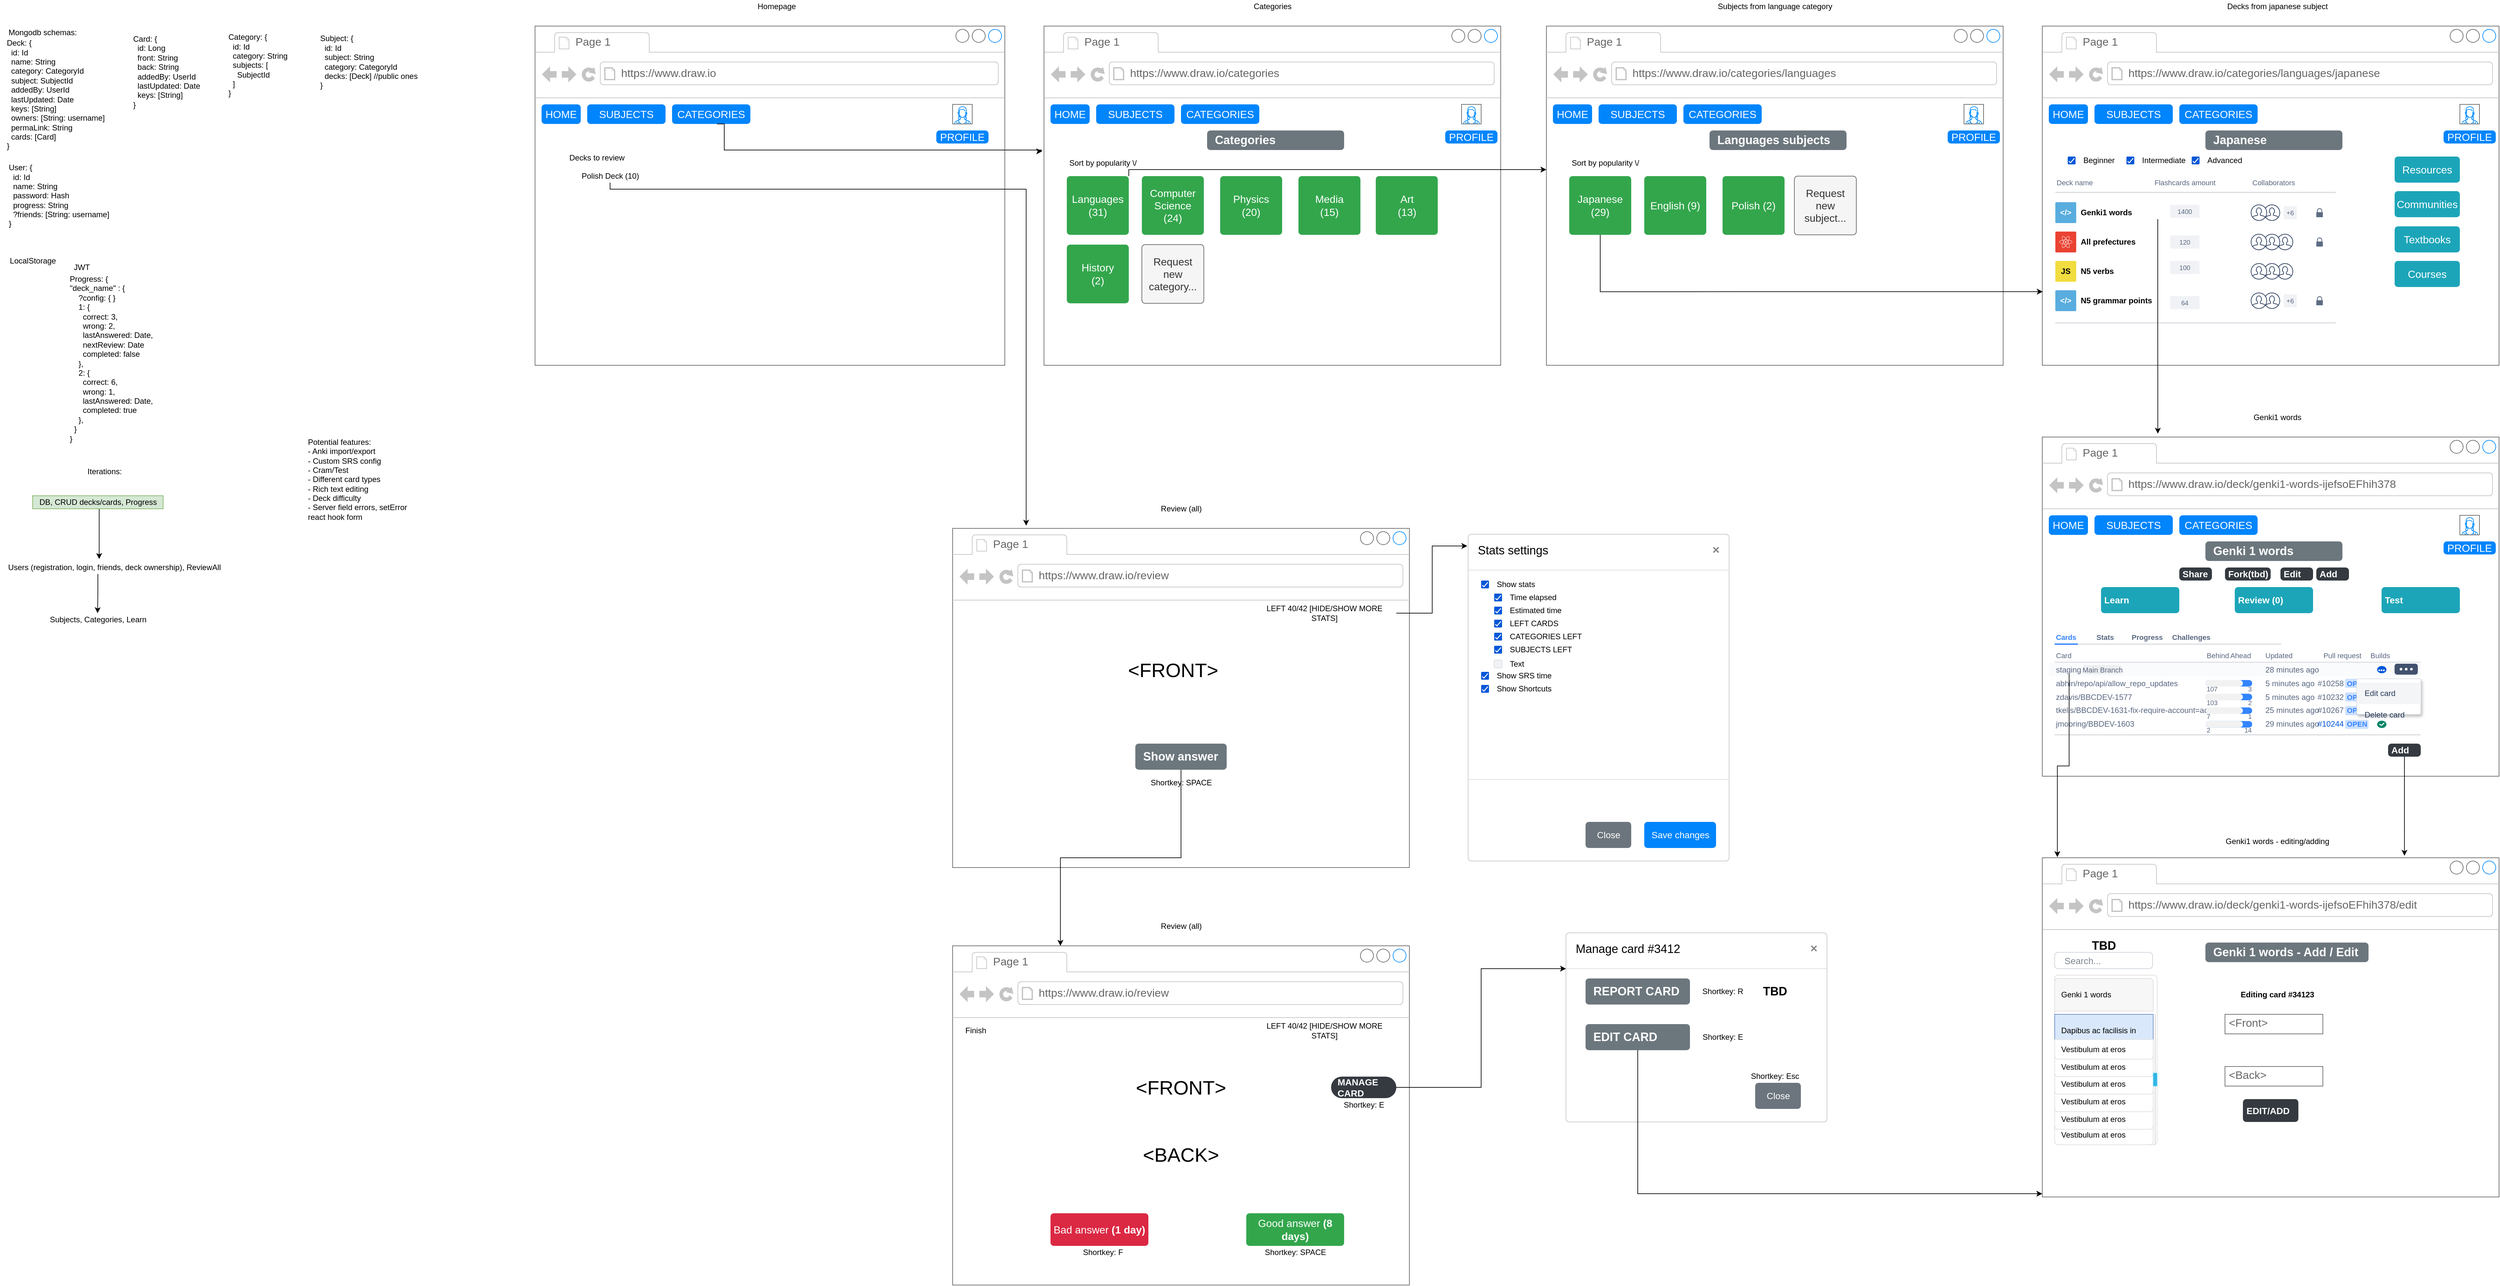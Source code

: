 <mxfile version="14.0.5" type="github">
  <diagram id="3nhI2OAICTKzq8g6tCAF" name="Page-1">
    <mxGraphModel dx="1952" dy="623" grid="1" gridSize="10" guides="1" tooltips="1" connect="1" arrows="1" fold="1" page="1" pageScale="1" pageWidth="850" pageHeight="1100" math="0" shadow="0">
      <root>
        <mxCell id="0" />
        <mxCell id="1" parent="0" />
        <mxCell id="yrc7Y_-zwBEsHEtj2F_P-1" value="" style="strokeWidth=1;shadow=0;dashed=0;align=center;html=1;shape=mxgraph.mockup.containers.browserWindow;rSize=0;strokeColor=#666666;strokeColor2=#008cff;strokeColor3=#c4c4c4;mainText=,;recursiveResize=0;" parent="1" vertex="1">
          <mxGeometry x="-10" y="170" width="720" height="520" as="geometry" />
        </mxCell>
        <mxCell id="yrc7Y_-zwBEsHEtj2F_P-2" value="Page 1" style="strokeWidth=1;shadow=0;dashed=0;align=center;html=1;shape=mxgraph.mockup.containers.anchor;fontSize=17;fontColor=#666666;align=left;" parent="yrc7Y_-zwBEsHEtj2F_P-1" vertex="1">
          <mxGeometry x="60" y="12" width="110" height="26" as="geometry" />
        </mxCell>
        <mxCell id="yrc7Y_-zwBEsHEtj2F_P-3" value="https://www.draw.io" style="strokeWidth=1;shadow=0;dashed=0;align=center;html=1;shape=mxgraph.mockup.containers.anchor;rSize=0;fontSize=17;fontColor=#666666;align=left;" parent="yrc7Y_-zwBEsHEtj2F_P-1" vertex="1">
          <mxGeometry x="130" y="60" width="250" height="26" as="geometry" />
        </mxCell>
        <mxCell id="yrc7Y_-zwBEsHEtj2F_P-4" value="" style="verticalLabelPosition=bottom;shadow=0;dashed=0;align=center;html=1;verticalAlign=top;strokeWidth=1;shape=mxgraph.mockup.containers.userFemale;strokeColor=#666666;strokeColor2=#008cff;" parent="yrc7Y_-zwBEsHEtj2F_P-1" vertex="1">
          <mxGeometry x="640" y="120" width="30" height="30" as="geometry" />
        </mxCell>
        <mxCell id="yrc7Y_-zwBEsHEtj2F_P-11" value="HOME" style="html=1;shadow=0;dashed=0;shape=mxgraph.bootstrap.rrect;rSize=5;strokeColor=none;strokeWidth=1;fillColor=#0085FC;fontColor=#FFFFFF;whiteSpace=wrap;align=center;verticalAlign=middle;spacingLeft=0;fontStyle=0;fontSize=16;spacing=5;" parent="yrc7Y_-zwBEsHEtj2F_P-1" vertex="1">
          <mxGeometry x="10" y="120" width="60" height="30" as="geometry" />
        </mxCell>
        <mxCell id="yrc7Y_-zwBEsHEtj2F_P-12" value="PROFILE" style="html=1;shadow=0;dashed=0;shape=mxgraph.bootstrap.rrect;rSize=5;strokeColor=none;strokeWidth=1;fillColor=#0085FC;fontColor=#FFFFFF;whiteSpace=wrap;align=center;verticalAlign=middle;spacingLeft=0;fontStyle=0;fontSize=16;spacing=5;" parent="yrc7Y_-zwBEsHEtj2F_P-1" vertex="1">
          <mxGeometry x="615" y="160" width="80" height="20" as="geometry" />
        </mxCell>
        <mxCell id="yrc7Y_-zwBEsHEtj2F_P-13" value="SUBJECTS" style="html=1;shadow=0;dashed=0;shape=mxgraph.bootstrap.rrect;rSize=5;strokeColor=none;strokeWidth=1;fillColor=#0085FC;fontColor=#FFFFFF;whiteSpace=wrap;align=center;verticalAlign=middle;spacingLeft=0;fontStyle=0;fontSize=16;spacing=5;" parent="yrc7Y_-zwBEsHEtj2F_P-1" vertex="1">
          <mxGeometry x="80" y="120" width="120" height="30" as="geometry" />
        </mxCell>
        <mxCell id="yrc7Y_-zwBEsHEtj2F_P-24" value="CATEGORIES" style="html=1;shadow=0;dashed=0;shape=mxgraph.bootstrap.rrect;rSize=5;strokeColor=none;strokeWidth=1;fillColor=#0085FC;fontColor=#FFFFFF;whiteSpace=wrap;align=center;verticalAlign=middle;spacingLeft=0;fontStyle=0;fontSize=16;spacing=5;" parent="yrc7Y_-zwBEsHEtj2F_P-1" vertex="1">
          <mxGeometry x="210" y="120" width="120" height="30" as="geometry" />
        </mxCell>
        <mxCell id="rvGEuWTeLbAeGK7nsRgs-1" value="Decks to review" style="text;html=1;strokeColor=none;fillColor=none;align=center;verticalAlign=middle;whiteSpace=wrap;rounded=0;" vertex="1" parent="yrc7Y_-zwBEsHEtj2F_P-1">
          <mxGeometry x="40" y="192" width="110" height="20" as="geometry" />
        </mxCell>
        <mxCell id="rvGEuWTeLbAeGK7nsRgs-2" value="Polish Deck (10)" style="text;html=1;align=center;verticalAlign=middle;resizable=0;points=[];autosize=1;" vertex="1" parent="yrc7Y_-zwBEsHEtj2F_P-1">
          <mxGeometry x="60" y="220" width="110" height="20" as="geometry" />
        </mxCell>
        <mxCell id="yrc7Y_-zwBEsHEtj2F_P-14" value="Homepage" style="text;html=1;align=center;verticalAlign=middle;resizable=0;points=[];autosize=1;" parent="1" vertex="1">
          <mxGeometry x="320" y="130" width="80" height="20" as="geometry" />
        </mxCell>
        <mxCell id="yrc7Y_-zwBEsHEtj2F_P-25" value="" style="strokeWidth=1;shadow=0;dashed=0;align=center;html=1;shape=mxgraph.mockup.containers.browserWindow;rSize=0;strokeColor=#666666;strokeColor2=#008cff;strokeColor3=#c4c4c4;mainText=,;recursiveResize=0;" parent="1" vertex="1">
          <mxGeometry x="770" y="170" width="700" height="520" as="geometry" />
        </mxCell>
        <mxCell id="yrc7Y_-zwBEsHEtj2F_P-26" value="Page 1" style="strokeWidth=1;shadow=0;dashed=0;align=center;html=1;shape=mxgraph.mockup.containers.anchor;fontSize=17;fontColor=#666666;align=left;" parent="yrc7Y_-zwBEsHEtj2F_P-25" vertex="1">
          <mxGeometry x="60" y="12" width="110" height="26" as="geometry" />
        </mxCell>
        <mxCell id="yrc7Y_-zwBEsHEtj2F_P-27" value="https://www.draw.io/categories" style="strokeWidth=1;shadow=0;dashed=0;align=center;html=1;shape=mxgraph.mockup.containers.anchor;rSize=0;fontSize=17;fontColor=#666666;align=left;" parent="yrc7Y_-zwBEsHEtj2F_P-25" vertex="1">
          <mxGeometry x="130" y="60" width="250" height="26" as="geometry" />
        </mxCell>
        <mxCell id="yrc7Y_-zwBEsHEtj2F_P-28" value="" style="verticalLabelPosition=bottom;shadow=0;dashed=0;align=center;html=1;verticalAlign=top;strokeWidth=1;shape=mxgraph.mockup.containers.userFemale;strokeColor=#666666;strokeColor2=#008cff;" parent="yrc7Y_-zwBEsHEtj2F_P-25" vertex="1">
          <mxGeometry x="640" y="120" width="30" height="30" as="geometry" />
        </mxCell>
        <mxCell id="yrc7Y_-zwBEsHEtj2F_P-29" value="HOME" style="html=1;shadow=0;dashed=0;shape=mxgraph.bootstrap.rrect;rSize=5;strokeColor=none;strokeWidth=1;fillColor=#0085FC;fontColor=#FFFFFF;whiteSpace=wrap;align=center;verticalAlign=middle;spacingLeft=0;fontStyle=0;fontSize=16;spacing=5;" parent="yrc7Y_-zwBEsHEtj2F_P-25" vertex="1">
          <mxGeometry x="10" y="120" width="60" height="30" as="geometry" />
        </mxCell>
        <mxCell id="yrc7Y_-zwBEsHEtj2F_P-30" value="PROFILE" style="html=1;shadow=0;dashed=0;shape=mxgraph.bootstrap.rrect;rSize=5;strokeColor=none;strokeWidth=1;fillColor=#0085FC;fontColor=#FFFFFF;whiteSpace=wrap;align=center;verticalAlign=middle;spacingLeft=0;fontStyle=0;fontSize=16;spacing=5;" parent="yrc7Y_-zwBEsHEtj2F_P-25" vertex="1">
          <mxGeometry x="615" y="160" width="80" height="20" as="geometry" />
        </mxCell>
        <mxCell id="yrc7Y_-zwBEsHEtj2F_P-31" value="SUBJECTS" style="html=1;shadow=0;dashed=0;shape=mxgraph.bootstrap.rrect;rSize=5;strokeColor=none;strokeWidth=1;fillColor=#0085FC;fontColor=#FFFFFF;whiteSpace=wrap;align=center;verticalAlign=middle;spacingLeft=0;fontStyle=0;fontSize=16;spacing=5;" parent="yrc7Y_-zwBEsHEtj2F_P-25" vertex="1">
          <mxGeometry x="80" y="120" width="120" height="30" as="geometry" />
        </mxCell>
        <mxCell id="yrc7Y_-zwBEsHEtj2F_P-38" value="CATEGORIES" style="html=1;shadow=0;dashed=0;shape=mxgraph.bootstrap.rrect;rSize=5;strokeColor=none;strokeWidth=1;fillColor=#0085FC;fontColor=#FFFFFF;whiteSpace=wrap;align=center;verticalAlign=middle;spacingLeft=0;fontStyle=0;fontSize=16;spacing=5;" parent="yrc7Y_-zwBEsHEtj2F_P-25" vertex="1">
          <mxGeometry x="210" y="120" width="120" height="30" as="geometry" />
        </mxCell>
        <mxCell id="yrc7Y_-zwBEsHEtj2F_P-40" value="&lt;div&gt;Languages&lt;/div&gt;&lt;div&gt;(31)&lt;br&gt;&lt;/div&gt;" style="html=1;shadow=0;dashed=0;shape=mxgraph.bootstrap.rrect;rSize=5;strokeColor=none;strokeWidth=1;fillColor=#33A64C;fontColor=#FFFFFF;whiteSpace=wrap;align=center;verticalAlign=middle;spacingLeft=0;fontStyle=0;fontSize=16;spacing=5;" parent="yrc7Y_-zwBEsHEtj2F_P-25" vertex="1">
          <mxGeometry x="35" y="230" width="95" height="90" as="geometry" />
        </mxCell>
        <mxCell id="yrc7Y_-zwBEsHEtj2F_P-41" value="Sort by popularity \/" style="text;html=1;align=center;verticalAlign=middle;resizable=0;points=[];autosize=1;" parent="yrc7Y_-zwBEsHEtj2F_P-25" vertex="1">
          <mxGeometry x="30" y="200" width="120" height="20" as="geometry" />
        </mxCell>
        <mxCell id="yrc7Y_-zwBEsHEtj2F_P-42" value="Categories" style="html=1;shadow=0;dashed=0;shape=mxgraph.bootstrap.rrect;rSize=5;strokeColor=none;strokeWidth=1;fillColor=#6C767D;fontColor=#FFFFFF;whiteSpace=wrap;align=left;verticalAlign=middle;spacingLeft=10;fontStyle=1;fontSize=18;" parent="yrc7Y_-zwBEsHEtj2F_P-25" vertex="1">
          <mxGeometry x="250" y="160" width="210" height="30" as="geometry" />
        </mxCell>
        <mxCell id="yrc7Y_-zwBEsHEtj2F_P-43" value="&lt;div&gt;Computer Science&lt;/div&gt;&lt;div&gt;(24)&lt;br&gt;&lt;/div&gt;" style="html=1;shadow=0;dashed=0;shape=mxgraph.bootstrap.rrect;rSize=5;strokeColor=none;strokeWidth=1;fillColor=#33A64C;fontColor=#FFFFFF;whiteSpace=wrap;align=center;verticalAlign=middle;spacingLeft=0;fontStyle=0;fontSize=16;spacing=5;" parent="yrc7Y_-zwBEsHEtj2F_P-25" vertex="1">
          <mxGeometry x="150" y="230" width="95" height="90" as="geometry" />
        </mxCell>
        <mxCell id="yrc7Y_-zwBEsHEtj2F_P-44" value="&lt;div&gt;Physics&lt;/div&gt;&lt;div&gt;(20)&lt;br&gt;&lt;/div&gt;" style="html=1;shadow=0;dashed=0;shape=mxgraph.bootstrap.rrect;rSize=5;strokeColor=none;strokeWidth=1;fillColor=#33A64C;fontColor=#FFFFFF;whiteSpace=wrap;align=center;verticalAlign=middle;spacingLeft=0;fontStyle=0;fontSize=16;spacing=5;" parent="yrc7Y_-zwBEsHEtj2F_P-25" vertex="1">
          <mxGeometry x="270" y="230" width="95" height="90" as="geometry" />
        </mxCell>
        <mxCell id="yrc7Y_-zwBEsHEtj2F_P-45" value="&lt;div&gt;Media&lt;/div&gt;&lt;div&gt;(15)&lt;br&gt;&lt;/div&gt;" style="html=1;shadow=0;dashed=0;shape=mxgraph.bootstrap.rrect;rSize=5;strokeColor=none;strokeWidth=1;fillColor=#33A64C;fontColor=#FFFFFF;whiteSpace=wrap;align=center;verticalAlign=middle;spacingLeft=0;fontStyle=0;fontSize=16;spacing=5;" parent="yrc7Y_-zwBEsHEtj2F_P-25" vertex="1">
          <mxGeometry x="390" y="230" width="95" height="90" as="geometry" />
        </mxCell>
        <mxCell id="yrc7Y_-zwBEsHEtj2F_P-46" value="&lt;div&gt;Art&lt;/div&gt;&lt;div&gt;(13)&lt;br&gt;&lt;/div&gt;" style="html=1;shadow=0;dashed=0;shape=mxgraph.bootstrap.rrect;rSize=5;strokeColor=none;strokeWidth=1;fillColor=#33A64C;fontColor=#FFFFFF;whiteSpace=wrap;align=center;verticalAlign=middle;spacingLeft=0;fontStyle=0;fontSize=16;spacing=5;" parent="yrc7Y_-zwBEsHEtj2F_P-25" vertex="1">
          <mxGeometry x="508.5" y="230" width="95" height="90" as="geometry" />
        </mxCell>
        <mxCell id="yrc7Y_-zwBEsHEtj2F_P-47" value="&lt;div&gt;History&lt;/div&gt;&lt;div&gt;(2)&lt;br&gt;&lt;/div&gt;" style="html=1;shadow=0;dashed=0;shape=mxgraph.bootstrap.rrect;rSize=5;strokeColor=none;strokeWidth=1;fillColor=#33A64C;fontColor=#FFFFFF;whiteSpace=wrap;align=center;verticalAlign=middle;spacingLeft=0;fontStyle=0;fontSize=16;spacing=5;" parent="yrc7Y_-zwBEsHEtj2F_P-25" vertex="1">
          <mxGeometry x="35" y="335" width="95" height="90" as="geometry" />
        </mxCell>
        <mxCell id="yrc7Y_-zwBEsHEtj2F_P-48" value="Request new category..." style="html=1;shadow=0;dashed=0;shape=mxgraph.bootstrap.rrect;rSize=5;strokeWidth=1;whiteSpace=wrap;align=center;verticalAlign=middle;spacingLeft=0;fontStyle=0;fontSize=16;spacing=5;fillColor=#f5f5f5;strokeColor=#666666;fontColor=#333333;" parent="yrc7Y_-zwBEsHEtj2F_P-25" vertex="1">
          <mxGeometry x="150" y="335" width="95" height="90" as="geometry" />
        </mxCell>
        <mxCell id="yrc7Y_-zwBEsHEtj2F_P-39" value="Categories" style="text;html=1;align=center;verticalAlign=middle;resizable=0;points=[];autosize=1;" parent="1" vertex="1">
          <mxGeometry x="1080" y="130" width="80" height="20" as="geometry" />
        </mxCell>
        <mxCell id="uCags2NcZXX_CahTgazp-1" value="" style="strokeWidth=1;shadow=0;dashed=0;align=center;html=1;shape=mxgraph.mockup.containers.browserWindow;rSize=0;strokeColor=#666666;strokeColor2=#008cff;strokeColor3=#c4c4c4;mainText=,;recursiveResize=0;" parent="1" vertex="1">
          <mxGeometry x="1540" y="170" width="700" height="520" as="geometry" />
        </mxCell>
        <mxCell id="uCags2NcZXX_CahTgazp-2" value="Page 1" style="strokeWidth=1;shadow=0;dashed=0;align=center;html=1;shape=mxgraph.mockup.containers.anchor;fontSize=17;fontColor=#666666;align=left;" parent="uCags2NcZXX_CahTgazp-1" vertex="1">
          <mxGeometry x="60" y="12" width="110" height="26" as="geometry" />
        </mxCell>
        <mxCell id="uCags2NcZXX_CahTgazp-3" value="https://www.draw.io/categories/languages" style="strokeWidth=1;shadow=0;dashed=0;align=center;html=1;shape=mxgraph.mockup.containers.anchor;rSize=0;fontSize=17;fontColor=#666666;align=left;" parent="uCags2NcZXX_CahTgazp-1" vertex="1">
          <mxGeometry x="130" y="60" width="250" height="26" as="geometry" />
        </mxCell>
        <mxCell id="uCags2NcZXX_CahTgazp-4" value="" style="verticalLabelPosition=bottom;shadow=0;dashed=0;align=center;html=1;verticalAlign=top;strokeWidth=1;shape=mxgraph.mockup.containers.userFemale;strokeColor=#666666;strokeColor2=#008cff;" parent="uCags2NcZXX_CahTgazp-1" vertex="1">
          <mxGeometry x="640" y="120" width="30" height="30" as="geometry" />
        </mxCell>
        <mxCell id="uCags2NcZXX_CahTgazp-5" value="HOME" style="html=1;shadow=0;dashed=0;shape=mxgraph.bootstrap.rrect;rSize=5;strokeColor=none;strokeWidth=1;fillColor=#0085FC;fontColor=#FFFFFF;whiteSpace=wrap;align=center;verticalAlign=middle;spacingLeft=0;fontStyle=0;fontSize=16;spacing=5;" parent="uCags2NcZXX_CahTgazp-1" vertex="1">
          <mxGeometry x="10" y="120" width="60" height="30" as="geometry" />
        </mxCell>
        <mxCell id="uCags2NcZXX_CahTgazp-6" value="PROFILE" style="html=1;shadow=0;dashed=0;shape=mxgraph.bootstrap.rrect;rSize=5;strokeColor=none;strokeWidth=1;fillColor=#0085FC;fontColor=#FFFFFF;whiteSpace=wrap;align=center;verticalAlign=middle;spacingLeft=0;fontStyle=0;fontSize=16;spacing=5;" parent="uCags2NcZXX_CahTgazp-1" vertex="1">
          <mxGeometry x="615" y="160" width="80" height="20" as="geometry" />
        </mxCell>
        <mxCell id="uCags2NcZXX_CahTgazp-7" value="SUBJECTS" style="html=1;shadow=0;dashed=0;shape=mxgraph.bootstrap.rrect;rSize=5;strokeColor=none;strokeWidth=1;fillColor=#0085FC;fontColor=#FFFFFF;whiteSpace=wrap;align=center;verticalAlign=middle;spacingLeft=0;fontStyle=0;fontSize=16;spacing=5;" parent="uCags2NcZXX_CahTgazp-1" vertex="1">
          <mxGeometry x="80" y="120" width="120" height="30" as="geometry" />
        </mxCell>
        <mxCell id="uCags2NcZXX_CahTgazp-10" value="CATEGORIES" style="html=1;shadow=0;dashed=0;shape=mxgraph.bootstrap.rrect;rSize=5;strokeColor=none;strokeWidth=1;fillColor=#0085FC;fontColor=#FFFFFF;whiteSpace=wrap;align=center;verticalAlign=middle;spacingLeft=0;fontStyle=0;fontSize=16;spacing=5;" parent="uCags2NcZXX_CahTgazp-1" vertex="1">
          <mxGeometry x="210" y="120" width="120" height="30" as="geometry" />
        </mxCell>
        <mxCell id="uCags2NcZXX_CahTgazp-11" value="Japanese (29)" style="html=1;shadow=0;dashed=0;shape=mxgraph.bootstrap.rrect;rSize=5;strokeColor=none;strokeWidth=1;fillColor=#33A64C;fontColor=#FFFFFF;whiteSpace=wrap;align=center;verticalAlign=middle;spacingLeft=0;fontStyle=0;fontSize=16;spacing=5;" parent="uCags2NcZXX_CahTgazp-1" vertex="1">
          <mxGeometry x="35" y="230" width="95" height="90" as="geometry" />
        </mxCell>
        <mxCell id="uCags2NcZXX_CahTgazp-12" value="Sort by popularity \/" style="text;html=1;align=center;verticalAlign=middle;resizable=0;points=[];autosize=1;" parent="uCags2NcZXX_CahTgazp-1" vertex="1">
          <mxGeometry x="30" y="200" width="120" height="20" as="geometry" />
        </mxCell>
        <mxCell id="uCags2NcZXX_CahTgazp-13" value="Languages subjects" style="html=1;shadow=0;dashed=0;shape=mxgraph.bootstrap.rrect;rSize=5;strokeColor=none;strokeWidth=1;fillColor=#6C767D;fontColor=#FFFFFF;whiteSpace=wrap;align=left;verticalAlign=middle;spacingLeft=10;fontStyle=1;fontSize=18;" parent="uCags2NcZXX_CahTgazp-1" vertex="1">
          <mxGeometry x="250" y="160" width="210" height="30" as="geometry" />
        </mxCell>
        <mxCell id="uCags2NcZXX_CahTgazp-14" value="English (9)" style="html=1;shadow=0;dashed=0;shape=mxgraph.bootstrap.rrect;rSize=5;strokeColor=none;strokeWidth=1;fillColor=#33A64C;fontColor=#FFFFFF;whiteSpace=wrap;align=center;verticalAlign=middle;spacingLeft=0;fontStyle=0;fontSize=16;spacing=5;" parent="uCags2NcZXX_CahTgazp-1" vertex="1">
          <mxGeometry x="150" y="230" width="95" height="90" as="geometry" />
        </mxCell>
        <mxCell id="uCags2NcZXX_CahTgazp-15" value="Polish (2)" style="html=1;shadow=0;dashed=0;shape=mxgraph.bootstrap.rrect;rSize=5;strokeColor=none;strokeWidth=1;fillColor=#33A64C;fontColor=#FFFFFF;whiteSpace=wrap;align=center;verticalAlign=middle;spacingLeft=0;fontStyle=0;fontSize=16;spacing=5;" parent="uCags2NcZXX_CahTgazp-1" vertex="1">
          <mxGeometry x="270" y="230" width="95" height="90" as="geometry" />
        </mxCell>
        <mxCell id="uCags2NcZXX_CahTgazp-19" value="Request new subject..." style="html=1;shadow=0;dashed=0;shape=mxgraph.bootstrap.rrect;rSize=5;strokeWidth=1;whiteSpace=wrap;align=center;verticalAlign=middle;spacingLeft=0;fontStyle=0;fontSize=16;spacing=5;fillColor=#f5f5f5;strokeColor=#666666;fontColor=#333333;" parent="uCags2NcZXX_CahTgazp-1" vertex="1">
          <mxGeometry x="380" y="230" width="95" height="90" as="geometry" />
        </mxCell>
        <mxCell id="uCags2NcZXX_CahTgazp-20" value="Subjects from language category" style="text;html=1;align=center;verticalAlign=middle;resizable=0;points=[];autosize=1;" parent="1" vertex="1">
          <mxGeometry x="1790" y="130" width="200" height="20" as="geometry" />
        </mxCell>
        <mxCell id="uCags2NcZXX_CahTgazp-21" value="" style="strokeWidth=1;shadow=0;dashed=0;align=center;html=1;shape=mxgraph.mockup.containers.browserWindow;rSize=0;strokeColor=#666666;strokeColor2=#008cff;strokeColor3=#c4c4c4;mainText=,;recursiveResize=0;" parent="1" vertex="1">
          <mxGeometry x="2300" y="170" width="700" height="520" as="geometry" />
        </mxCell>
        <mxCell id="uCags2NcZXX_CahTgazp-22" value="Page 1" style="strokeWidth=1;shadow=0;dashed=0;align=center;html=1;shape=mxgraph.mockup.containers.anchor;fontSize=17;fontColor=#666666;align=left;" parent="uCags2NcZXX_CahTgazp-21" vertex="1">
          <mxGeometry x="60" y="12" width="110" height="26" as="geometry" />
        </mxCell>
        <mxCell id="uCags2NcZXX_CahTgazp-23" value="https://www.draw.io/categories/languages/japanese" style="strokeWidth=1;shadow=0;dashed=0;align=center;html=1;shape=mxgraph.mockup.containers.anchor;rSize=0;fontSize=17;fontColor=#666666;align=left;" parent="uCags2NcZXX_CahTgazp-21" vertex="1">
          <mxGeometry x="130" y="60" width="250" height="26" as="geometry" />
        </mxCell>
        <mxCell id="uCags2NcZXX_CahTgazp-24" value="" style="verticalLabelPosition=bottom;shadow=0;dashed=0;align=center;html=1;verticalAlign=top;strokeWidth=1;shape=mxgraph.mockup.containers.userFemale;strokeColor=#666666;strokeColor2=#008cff;" parent="uCags2NcZXX_CahTgazp-21" vertex="1">
          <mxGeometry x="640" y="120" width="30" height="30" as="geometry" />
        </mxCell>
        <mxCell id="uCags2NcZXX_CahTgazp-25" value="HOME" style="html=1;shadow=0;dashed=0;shape=mxgraph.bootstrap.rrect;rSize=5;strokeColor=none;strokeWidth=1;fillColor=#0085FC;fontColor=#FFFFFF;whiteSpace=wrap;align=center;verticalAlign=middle;spacingLeft=0;fontStyle=0;fontSize=16;spacing=5;" parent="uCags2NcZXX_CahTgazp-21" vertex="1">
          <mxGeometry x="10" y="120" width="60" height="30" as="geometry" />
        </mxCell>
        <mxCell id="uCags2NcZXX_CahTgazp-26" value="PROFILE" style="html=1;shadow=0;dashed=0;shape=mxgraph.bootstrap.rrect;rSize=5;strokeColor=none;strokeWidth=1;fillColor=#0085FC;fontColor=#FFFFFF;whiteSpace=wrap;align=center;verticalAlign=middle;spacingLeft=0;fontStyle=0;fontSize=16;spacing=5;" parent="uCags2NcZXX_CahTgazp-21" vertex="1">
          <mxGeometry x="615" y="160" width="80" height="20" as="geometry" />
        </mxCell>
        <mxCell id="uCags2NcZXX_CahTgazp-27" value="SUBJECTS" style="html=1;shadow=0;dashed=0;shape=mxgraph.bootstrap.rrect;rSize=5;strokeColor=none;strokeWidth=1;fillColor=#0085FC;fontColor=#FFFFFF;whiteSpace=wrap;align=center;verticalAlign=middle;spacingLeft=0;fontStyle=0;fontSize=16;spacing=5;" parent="uCags2NcZXX_CahTgazp-21" vertex="1">
          <mxGeometry x="80" y="120" width="120" height="30" as="geometry" />
        </mxCell>
        <mxCell id="uCags2NcZXX_CahTgazp-30" value="CATEGORIES" style="html=1;shadow=0;dashed=0;shape=mxgraph.bootstrap.rrect;rSize=5;strokeColor=none;strokeWidth=1;fillColor=#0085FC;fontColor=#FFFFFF;whiteSpace=wrap;align=center;verticalAlign=middle;spacingLeft=0;fontStyle=0;fontSize=16;spacing=5;" parent="uCags2NcZXX_CahTgazp-21" vertex="1">
          <mxGeometry x="210" y="120" width="120" height="30" as="geometry" />
        </mxCell>
        <mxCell id="uCags2NcZXX_CahTgazp-33" value="Japanese" style="html=1;shadow=0;dashed=0;shape=mxgraph.bootstrap.rrect;rSize=5;strokeColor=none;strokeWidth=1;fillColor=#6C767D;fontColor=#FFFFFF;whiteSpace=wrap;align=left;verticalAlign=middle;spacingLeft=10;fontStyle=1;fontSize=18;" parent="uCags2NcZXX_CahTgazp-21" vertex="1">
          <mxGeometry x="250" y="160" width="210" height="30" as="geometry" />
        </mxCell>
        <mxCell id="uCags2NcZXX_CahTgazp-41" value="&lt;div&gt;Beginner&lt;/div&gt;" style="html=1;shadow=0;dashed=0;shape=mxgraph.atlassian.checkbox_2;fillColor=#0057D8;strokeColor=none;align=left;verticalAlign=middle;fontStyle=0;fontSize=12;labelPosition=right;verticalLabelPosition=middle;spacingLeft=10" parent="uCags2NcZXX_CahTgazp-21" vertex="1">
          <mxGeometry x="39" y="200" width="12" height="12" as="geometry" />
        </mxCell>
        <mxCell id="uCags2NcZXX_CahTgazp-42" value="Intermediate" style="html=1;shadow=0;dashed=0;shape=mxgraph.atlassian.checkbox_2;fillColor=#0057D8;strokeColor=none;align=left;verticalAlign=middle;fontStyle=0;fontSize=12;labelPosition=right;verticalLabelPosition=middle;spacingLeft=10" parent="uCags2NcZXX_CahTgazp-21" vertex="1">
          <mxGeometry x="129" y="200" width="12" height="12" as="geometry" />
        </mxCell>
        <mxCell id="uCags2NcZXX_CahTgazp-44" value="Advanced" style="html=1;shadow=0;dashed=0;shape=mxgraph.atlassian.checkbox_2;fillColor=#0057D8;strokeColor=none;align=left;verticalAlign=middle;fontStyle=0;fontSize=12;labelPosition=right;verticalLabelPosition=middle;spacingLeft=10" parent="uCags2NcZXX_CahTgazp-21" vertex="1">
          <mxGeometry x="229" y="200" width="12" height="12" as="geometry" />
        </mxCell>
        <mxCell id="uCags2NcZXX_CahTgazp-45" value="Deck name" style="html=1;fillColor=none;strokeColor=none;fontSize=11;align=left;fontColor=#596780;whiteSpace=wrap" parent="uCags2NcZXX_CahTgazp-21" vertex="1">
          <mxGeometry x="20" y="230" width="150" height="20" as="geometry" />
        </mxCell>
        <mxCell id="uCags2NcZXX_CahTgazp-46" value="Collaborators" style="html=1;fillColor=none;strokeColor=none;fontSize=11;align=left;fontColor=#596780;whiteSpace=wrap" parent="uCags2NcZXX_CahTgazp-21" vertex="1">
          <mxGeometry x="320" y="230" width="100" height="20" as="geometry" />
        </mxCell>
        <mxCell id="uCags2NcZXX_CahTgazp-47" value="" style="shape=line;strokeWidth=2;html=1;strokeColor=#DFE1E5;resizeWidth=1" parent="uCags2NcZXX_CahTgazp-21" vertex="1">
          <mxGeometry x="20" y="250" width="430" height="10" as="geometry" />
        </mxCell>
        <mxCell id="uCags2NcZXX_CahTgazp-48" value="&amp;lt;/&amp;gt;" style="rounded=1;arcSize=5;fillColor=#59ADDF;strokeColor=none;fontColor=#ffffff;align=center;verticalAlign=middle;whiteSpace=wrap;fontSize=12;fontStyle=1;html=1" parent="uCags2NcZXX_CahTgazp-21" vertex="1">
          <mxGeometry x="20" y="270" width="32" height="32" as="geometry" />
        </mxCell>
        <mxCell id="uCags2NcZXX_CahTgazp-49" value="Genki1 words" style="html=1;fillColor=none;strokeColor=none;fontSize=12;align=left;fontColor=#000000;whiteSpace=wrap;fontStyle=1" parent="uCags2NcZXX_CahTgazp-21" vertex="1">
          <mxGeometry x="57" y="276" width="240" height="20" as="geometry" />
        </mxCell>
        <mxCell id="uCags2NcZXX_CahTgazp-50" value="" style="shape=mxgraph.ios7.icons.user;fillColor=#ffffff;strokeColor=#253858" parent="uCags2NcZXX_CahTgazp-21" vertex="1">
          <mxGeometry x="340" y="274" width="24" height="24" as="geometry" />
        </mxCell>
        <mxCell id="uCags2NcZXX_CahTgazp-51" value="" style="shape=mxgraph.ios7.icons.user;fillColor=#ffffff;strokeColor=#253858" parent="uCags2NcZXX_CahTgazp-21" vertex="1">
          <mxGeometry x="320" y="274" width="24" height="24" as="geometry" />
        </mxCell>
        <mxCell id="uCags2NcZXX_CahTgazp-52" value="+6" style="rounded=1;arcSize=5;fillColor=#F0F2F5;strokeColor=none;fontColor=#596780;align=center;verticalAlign=middle;whiteSpace=wrap;fontSize=10;fontStyle=0;html=1" parent="uCags2NcZXX_CahTgazp-21" vertex="1">
          <mxGeometry x="370" y="276" width="20" height="20" as="geometry" />
        </mxCell>
        <mxCell id="uCags2NcZXX_CahTgazp-53" value="" style="shape=mxgraph.office.security.lock_protected;fillColor=#5E6C84;strokeColor=none" parent="uCags2NcZXX_CahTgazp-21" vertex="1">
          <mxGeometry x="420" y="279" width="10" height="14" as="geometry" />
        </mxCell>
        <mxCell id="uCags2NcZXX_CahTgazp-54" value="" style="rounded=1;arcSize=5;fillColor=#EA4232;strokeColor=none;fontColor=#ffffff;align=center;verticalAlign=middle;whiteSpace=wrap;fontSize=12;fontStyle=1;html=1" parent="uCags2NcZXX_CahTgazp-21" vertex="1">
          <mxGeometry x="20" y="315" width="32" height="32" as="geometry" />
        </mxCell>
        <mxCell id="uCags2NcZXX_CahTgazp-55" value="" style="shape=mxgraph.signs.science.nuclear_1;fillColor=#ffffff;strokeColor=none" parent="uCags2NcZXX_CahTgazp-54" vertex="1">
          <mxGeometry x="0.5" y="0.5" width="20" height="18" relative="1" as="geometry">
            <mxPoint x="-10" y="-9" as="offset" />
          </mxGeometry>
        </mxCell>
        <mxCell id="uCags2NcZXX_CahTgazp-56" value="All prefectures" style="html=1;fillColor=none;strokeColor=none;fontSize=12;align=left;fontColor=#000000;whiteSpace=wrap;fontStyle=1" parent="uCags2NcZXX_CahTgazp-21" vertex="1">
          <mxGeometry x="57" y="321" width="240" height="20" as="geometry" />
        </mxCell>
        <mxCell id="uCags2NcZXX_CahTgazp-57" value="" style="shape=mxgraph.ios7.icons.user;fillColor=#ffffff;strokeColor=#253858" parent="uCags2NcZXX_CahTgazp-21" vertex="1">
          <mxGeometry x="360" y="319" width="24" height="24" as="geometry" />
        </mxCell>
        <mxCell id="uCags2NcZXX_CahTgazp-58" value="" style="shape=mxgraph.ios7.icons.user;fillColor=#ffffff;strokeColor=#253858" parent="uCags2NcZXX_CahTgazp-21" vertex="1">
          <mxGeometry x="340" y="319" width="24" height="24" as="geometry" />
        </mxCell>
        <mxCell id="uCags2NcZXX_CahTgazp-59" value="" style="shape=mxgraph.ios7.icons.user;fillColor=#ffffff;strokeColor=#253858" parent="uCags2NcZXX_CahTgazp-21" vertex="1">
          <mxGeometry x="320" y="319" width="24" height="24" as="geometry" />
        </mxCell>
        <mxCell id="uCags2NcZXX_CahTgazp-60" value="" style="shape=mxgraph.office.security.lock_protected;fillColor=#5E6C84;strokeColor=none" parent="uCags2NcZXX_CahTgazp-21" vertex="1">
          <mxGeometry x="420" y="324" width="10" height="14" as="geometry" />
        </mxCell>
        <mxCell id="uCags2NcZXX_CahTgazp-61" value="JS" style="rounded=1;arcSize=5;fillColor=#F1DD3F;strokeColor=none;fontColor=#000000;align=center;verticalAlign=middle;whiteSpace=wrap;fontSize=12;fontStyle=1;html=1" parent="uCags2NcZXX_CahTgazp-21" vertex="1">
          <mxGeometry x="20" y="360" width="32" height="32" as="geometry" />
        </mxCell>
        <mxCell id="uCags2NcZXX_CahTgazp-62" value="N5 verbs" style="html=1;fillColor=none;strokeColor=none;fontSize=12;align=left;fontColor=#000000;whiteSpace=wrap;fontStyle=1" parent="uCags2NcZXX_CahTgazp-21" vertex="1">
          <mxGeometry x="57" y="366" width="240" height="20" as="geometry" />
        </mxCell>
        <mxCell id="uCags2NcZXX_CahTgazp-63" value="" style="shape=mxgraph.ios7.icons.user;fillColor=#ffffff;strokeColor=#253858" parent="uCags2NcZXX_CahTgazp-21" vertex="1">
          <mxGeometry x="360" y="364" width="24" height="24" as="geometry" />
        </mxCell>
        <mxCell id="uCags2NcZXX_CahTgazp-64" value="" style="shape=mxgraph.ios7.icons.user;fillColor=#ffffff;strokeColor=#253858" parent="uCags2NcZXX_CahTgazp-21" vertex="1">
          <mxGeometry x="340" y="364" width="24" height="24" as="geometry" />
        </mxCell>
        <mxCell id="uCags2NcZXX_CahTgazp-65" value="" style="shape=mxgraph.ios7.icons.user;fillColor=#ffffff;strokeColor=#253858" parent="uCags2NcZXX_CahTgazp-21" vertex="1">
          <mxGeometry x="320" y="364" width="24" height="24" as="geometry" />
        </mxCell>
        <mxCell id="uCags2NcZXX_CahTgazp-66" value="&amp;lt;/&amp;gt;" style="rounded=1;arcSize=5;fillColor=#59ADDF;strokeColor=none;fontColor=#ffffff;align=center;verticalAlign=middle;whiteSpace=wrap;fontSize=12;fontStyle=1;html=1" parent="uCags2NcZXX_CahTgazp-21" vertex="1">
          <mxGeometry x="20" y="405" width="32" height="32" as="geometry" />
        </mxCell>
        <mxCell id="uCags2NcZXX_CahTgazp-67" value="N5 grammar points" style="html=1;fillColor=none;strokeColor=none;fontSize=12;align=left;fontColor=#000000;whiteSpace=wrap;fontStyle=1" parent="uCags2NcZXX_CahTgazp-21" vertex="1">
          <mxGeometry x="57" y="411" width="240" height="20" as="geometry" />
        </mxCell>
        <mxCell id="uCags2NcZXX_CahTgazp-68" value="" style="shape=mxgraph.ios7.icons.user;fillColor=#ffffff;strokeColor=#253858" parent="uCags2NcZXX_CahTgazp-21" vertex="1">
          <mxGeometry x="340" y="409" width="24" height="24" as="geometry" />
        </mxCell>
        <mxCell id="uCags2NcZXX_CahTgazp-69" value="" style="shape=mxgraph.ios7.icons.user;fillColor=#ffffff;strokeColor=#253858" parent="uCags2NcZXX_CahTgazp-21" vertex="1">
          <mxGeometry x="320" y="409" width="24" height="24" as="geometry" />
        </mxCell>
        <mxCell id="uCags2NcZXX_CahTgazp-70" value="+6" style="rounded=1;arcSize=5;fillColor=#F0F2F5;strokeColor=none;fontColor=#596780;align=center;verticalAlign=middle;whiteSpace=wrap;fontSize=10;fontStyle=0;html=1" parent="uCags2NcZXX_CahTgazp-21" vertex="1">
          <mxGeometry x="370" y="411" width="20" height="20" as="geometry" />
        </mxCell>
        <mxCell id="uCags2NcZXX_CahTgazp-71" value="" style="shape=mxgraph.office.security.lock_protected;fillColor=#5E6C84;strokeColor=none" parent="uCags2NcZXX_CahTgazp-21" vertex="1">
          <mxGeometry x="420" y="414" width="10" height="14" as="geometry" />
        </mxCell>
        <mxCell id="uCags2NcZXX_CahTgazp-72" value="" style="shape=line;strokeWidth=2;html=1;strokeColor=#DFE1E5;resizeWidth=1" parent="uCags2NcZXX_CahTgazp-21" vertex="1">
          <mxGeometry x="20" y="450" width="430" height="10" as="geometry" />
        </mxCell>
        <mxCell id="uCags2NcZXX_CahTgazp-73" value="Flashcards amount" style="html=1;fillColor=none;strokeColor=none;fontSize=11;align=left;fontColor=#596780;whiteSpace=wrap" parent="uCags2NcZXX_CahTgazp-21" vertex="1">
          <mxGeometry x="170" y="230" width="150" height="20" as="geometry" />
        </mxCell>
        <mxCell id="uCags2NcZXX_CahTgazp-74" value="1400" style="rounded=1;arcSize=5;fillColor=#F0F2F5;strokeColor=none;fontColor=#596780;align=center;verticalAlign=middle;whiteSpace=wrap;fontSize=10;fontStyle=0;html=1" parent="uCags2NcZXX_CahTgazp-21" vertex="1">
          <mxGeometry x="196" y="274" width="45" height="20" as="geometry" />
        </mxCell>
        <mxCell id="uCags2NcZXX_CahTgazp-75" value="120" style="rounded=1;arcSize=5;fillColor=#F0F2F5;strokeColor=none;fontColor=#596780;align=center;verticalAlign=middle;whiteSpace=wrap;fontSize=10;fontStyle=0;html=1" parent="uCags2NcZXX_CahTgazp-21" vertex="1">
          <mxGeometry x="196" y="321" width="45" height="20" as="geometry" />
        </mxCell>
        <mxCell id="uCags2NcZXX_CahTgazp-76" value="100" style="rounded=1;arcSize=5;fillColor=#F0F2F5;strokeColor=none;fontColor=#596780;align=center;verticalAlign=middle;whiteSpace=wrap;fontSize=10;fontStyle=0;html=1" parent="uCags2NcZXX_CahTgazp-21" vertex="1">
          <mxGeometry x="196" y="360" width="45" height="20" as="geometry" />
        </mxCell>
        <mxCell id="uCags2NcZXX_CahTgazp-77" value="64" style="rounded=1;arcSize=5;fillColor=#F0F2F5;strokeColor=none;fontColor=#596780;align=center;verticalAlign=middle;whiteSpace=wrap;fontSize=10;fontStyle=0;html=1" parent="uCags2NcZXX_CahTgazp-21" vertex="1">
          <mxGeometry x="196" y="414" width="45" height="20" as="geometry" />
        </mxCell>
        <mxCell id="uCags2NcZXX_CahTgazp-78" value="Resources" style="html=1;shadow=0;dashed=0;shape=mxgraph.bootstrap.rrect;rSize=5;strokeColor=none;strokeWidth=1;fillColor=#1CA5B8;fontColor=#FFFFFF;whiteSpace=wrap;align=center;verticalAlign=middle;spacingLeft=0;fontStyle=0;fontSize=16;spacing=5;" parent="uCags2NcZXX_CahTgazp-21" vertex="1">
          <mxGeometry x="540" y="200" width="100" height="40" as="geometry" />
        </mxCell>
        <mxCell id="uCags2NcZXX_CahTgazp-79" value="Communities" style="html=1;shadow=0;dashed=0;shape=mxgraph.bootstrap.rrect;rSize=5;strokeColor=none;strokeWidth=1;fillColor=#1CA5B8;fontColor=#FFFFFF;whiteSpace=wrap;align=center;verticalAlign=middle;spacingLeft=0;fontStyle=0;fontSize=16;spacing=5;" parent="uCags2NcZXX_CahTgazp-21" vertex="1">
          <mxGeometry x="540" y="253" width="100" height="40" as="geometry" />
        </mxCell>
        <mxCell id="uCags2NcZXX_CahTgazp-80" value="Textbooks" style="html=1;shadow=0;dashed=0;shape=mxgraph.bootstrap.rrect;rSize=5;strokeColor=none;strokeWidth=1;fillColor=#1CA5B8;fontColor=#FFFFFF;whiteSpace=wrap;align=center;verticalAlign=middle;spacingLeft=0;fontStyle=0;fontSize=16;spacing=5;" parent="uCags2NcZXX_CahTgazp-21" vertex="1">
          <mxGeometry x="540" y="307" width="100" height="40" as="geometry" />
        </mxCell>
        <mxCell id="uCags2NcZXX_CahTgazp-81" value="Courses" style="html=1;shadow=0;dashed=0;shape=mxgraph.bootstrap.rrect;rSize=5;strokeColor=none;strokeWidth=1;fillColor=#1CA5B8;fontColor=#FFFFFF;whiteSpace=wrap;align=center;verticalAlign=middle;spacingLeft=0;fontStyle=0;fontSize=16;spacing=5;" parent="uCags2NcZXX_CahTgazp-21" vertex="1">
          <mxGeometry x="540" y="360" width="100" height="40" as="geometry" />
        </mxCell>
        <mxCell id="uCags2NcZXX_CahTgazp-37" value="Decks from japanese subject" style="text;html=1;align=center;verticalAlign=middle;resizable=0;points=[];autosize=1;" parent="1" vertex="1">
          <mxGeometry x="2570" y="130" width="180" height="20" as="geometry" />
        </mxCell>
        <mxCell id="uCags2NcZXX_CahTgazp-82" value="" style="strokeWidth=1;shadow=0;dashed=0;align=center;html=1;shape=mxgraph.mockup.containers.browserWindow;rSize=0;strokeColor=#666666;strokeColor2=#008cff;strokeColor3=#c4c4c4;mainText=,;recursiveResize=0;" parent="1" vertex="1">
          <mxGeometry x="2300" y="800" width="700" height="520" as="geometry" />
        </mxCell>
        <mxCell id="uCags2NcZXX_CahTgazp-83" value="Page 1" style="strokeWidth=1;shadow=0;dashed=0;align=center;html=1;shape=mxgraph.mockup.containers.anchor;fontSize=17;fontColor=#666666;align=left;" parent="uCags2NcZXX_CahTgazp-82" vertex="1">
          <mxGeometry x="60" y="12" width="110" height="26" as="geometry" />
        </mxCell>
        <mxCell id="uCags2NcZXX_CahTgazp-84" value="https://www.draw.io/deck/genki1-words-ijefsoEFhih378" style="strokeWidth=1;shadow=0;dashed=0;align=center;html=1;shape=mxgraph.mockup.containers.anchor;rSize=0;fontSize=17;fontColor=#666666;align=left;" parent="uCags2NcZXX_CahTgazp-82" vertex="1">
          <mxGeometry x="130" y="60" width="250" height="26" as="geometry" />
        </mxCell>
        <mxCell id="uCags2NcZXX_CahTgazp-85" value="" style="verticalLabelPosition=bottom;shadow=0;dashed=0;align=center;html=1;verticalAlign=top;strokeWidth=1;shape=mxgraph.mockup.containers.userFemale;strokeColor=#666666;strokeColor2=#008cff;" parent="uCags2NcZXX_CahTgazp-82" vertex="1">
          <mxGeometry x="640" y="120" width="30" height="30" as="geometry" />
        </mxCell>
        <mxCell id="uCags2NcZXX_CahTgazp-86" value="HOME" style="html=1;shadow=0;dashed=0;shape=mxgraph.bootstrap.rrect;rSize=5;strokeColor=none;strokeWidth=1;fillColor=#0085FC;fontColor=#FFFFFF;whiteSpace=wrap;align=center;verticalAlign=middle;spacingLeft=0;fontStyle=0;fontSize=16;spacing=5;" parent="uCags2NcZXX_CahTgazp-82" vertex="1">
          <mxGeometry x="10" y="120" width="60" height="30" as="geometry" />
        </mxCell>
        <mxCell id="uCags2NcZXX_CahTgazp-87" value="PROFILE" style="html=1;shadow=0;dashed=0;shape=mxgraph.bootstrap.rrect;rSize=5;strokeColor=none;strokeWidth=1;fillColor=#0085FC;fontColor=#FFFFFF;whiteSpace=wrap;align=center;verticalAlign=middle;spacingLeft=0;fontStyle=0;fontSize=16;spacing=5;" parent="uCags2NcZXX_CahTgazp-82" vertex="1">
          <mxGeometry x="615" y="160" width="80" height="20" as="geometry" />
        </mxCell>
        <mxCell id="uCags2NcZXX_CahTgazp-88" value="SUBJECTS" style="html=1;shadow=0;dashed=0;shape=mxgraph.bootstrap.rrect;rSize=5;strokeColor=none;strokeWidth=1;fillColor=#0085FC;fontColor=#FFFFFF;whiteSpace=wrap;align=center;verticalAlign=middle;spacingLeft=0;fontStyle=0;fontSize=16;spacing=5;" parent="uCags2NcZXX_CahTgazp-82" vertex="1">
          <mxGeometry x="80" y="120" width="120" height="30" as="geometry" />
        </mxCell>
        <mxCell id="uCags2NcZXX_CahTgazp-91" value="CATEGORIES" style="html=1;shadow=0;dashed=0;shape=mxgraph.bootstrap.rrect;rSize=5;strokeColor=none;strokeWidth=1;fillColor=#0085FC;fontColor=#FFFFFF;whiteSpace=wrap;align=center;verticalAlign=middle;spacingLeft=0;fontStyle=0;fontSize=16;spacing=5;" parent="uCags2NcZXX_CahTgazp-82" vertex="1">
          <mxGeometry x="210" y="120" width="120" height="30" as="geometry" />
        </mxCell>
        <mxCell id="uCags2NcZXX_CahTgazp-92" value="Genki 1 words" style="html=1;shadow=0;dashed=0;shape=mxgraph.bootstrap.rrect;rSize=5;strokeColor=none;strokeWidth=1;fillColor=#6C767D;fontColor=#FFFFFF;whiteSpace=wrap;align=left;verticalAlign=middle;spacingLeft=10;fontStyle=1;fontSize=18;" parent="uCags2NcZXX_CahTgazp-82" vertex="1">
          <mxGeometry x="250" y="160" width="210" height="30" as="geometry" />
        </mxCell>
        <mxCell id="uCags2NcZXX_CahTgazp-134" value="Share" style="html=1;shadow=0;dashed=0;shape=mxgraph.bootstrap.rrect;rSize=5;strokeColor=none;strokeWidth=1;fillColor=#343A40;fontColor=#FFFFFF;whiteSpace=wrap;align=left;verticalAlign=middle;spacingLeft=0;fontStyle=1;fontSize=14;spacing=5;" parent="uCags2NcZXX_CahTgazp-82" vertex="1">
          <mxGeometry x="210" y="200" width="50" height="20" as="geometry" />
        </mxCell>
        <mxCell id="uCags2NcZXX_CahTgazp-135" value="Fork(tbd)" style="html=1;shadow=0;dashed=0;shape=mxgraph.bootstrap.rrect;rSize=5;strokeColor=none;strokeWidth=1;fillColor=#343A40;fontColor=#FFFFFF;whiteSpace=wrap;align=left;verticalAlign=middle;spacingLeft=0;fontStyle=1;fontSize=14;spacing=5;" parent="uCags2NcZXX_CahTgazp-82" vertex="1">
          <mxGeometry x="280" y="200" width="70" height="20" as="geometry" />
        </mxCell>
        <mxCell id="uCags2NcZXX_CahTgazp-136" value="Edit" style="html=1;shadow=0;dashed=0;shape=mxgraph.bootstrap.rrect;rSize=5;strokeColor=none;strokeWidth=1;fillColor=#343A40;fontColor=#FFFFFF;whiteSpace=wrap;align=left;verticalAlign=middle;spacingLeft=0;fontStyle=1;fontSize=14;spacing=5;" parent="uCags2NcZXX_CahTgazp-82" vertex="1">
          <mxGeometry x="365" y="200" width="50" height="20" as="geometry" />
        </mxCell>
        <mxCell id="uCags2NcZXX_CahTgazp-196" value="" style="group" parent="uCags2NcZXX_CahTgazp-82" vertex="1" connectable="0">
          <mxGeometry x="10" y="300" width="570" height="160" as="geometry" />
        </mxCell>
        <mxCell id="uCags2NcZXX_CahTgazp-137" value="Cards" style="html=1;fillColor=none;strokeColor=none;fontSize=11;align=left;fontColor=#3384FF;fontStyle=1;whiteSpace=wrap" parent="uCags2NcZXX_CahTgazp-196" vertex="1">
          <mxGeometry x="8.906" width="44.531" height="13.974" as="geometry" />
        </mxCell>
        <mxCell id="uCags2NcZXX_CahTgazp-138" value="Stats" style="html=1;fillColor=none;strokeColor=none;fontSize=11;align=left;fontColor=#596780;fontStyle=1;whiteSpace=wrap" parent="uCags2NcZXX_CahTgazp-196" vertex="1">
          <mxGeometry x="71.25" width="35.625" height="13.974" as="geometry" />
        </mxCell>
        <mxCell id="uCags2NcZXX_CahTgazp-139" value="Progress" style="html=1;fillColor=none;strokeColor=none;fontSize=11;align=left;fontColor=#596780;fontStyle=1;whiteSpace=wrap" parent="uCags2NcZXX_CahTgazp-196" vertex="1">
          <mxGeometry x="124.688" width="53.438" height="13.974" as="geometry" />
        </mxCell>
        <mxCell id="uCags2NcZXX_CahTgazp-140" value="Challenges" style="html=1;fillColor=none;strokeColor=none;fontSize=11;align=left;fontColor=#596780;fontStyle=1;whiteSpace=wrap" parent="uCags2NcZXX_CahTgazp-196" vertex="1">
          <mxGeometry x="187.031" width="80.156" height="13.974" as="geometry" />
        </mxCell>
        <mxCell id="uCags2NcZXX_CahTgazp-141" value="" style="shape=line;strokeWidth=2;html=1;strokeColor=#DFE1E5;resizeWidth=1" parent="uCags2NcZXX_CahTgazp-196" vertex="1">
          <mxGeometry x="44.531" y="13.974" width="311.719" height="6.987" as="geometry" />
        </mxCell>
        <mxCell id="uCags2NcZXX_CahTgazp-142" value="" style="shape=line;strokeWidth=2;html=1;strokeColor=#3384FF;resizeWidth=1" parent="uCags2NcZXX_CahTgazp-196" vertex="1">
          <mxGeometry x="8.906" y="13.974" width="35.625" height="6.987" as="geometry" />
        </mxCell>
        <mxCell id="uCags2NcZXX_CahTgazp-143" value="Card" style="html=1;fillColor=none;strokeColor=none;fontSize=11;align=left;fontColor=#596780;whiteSpace=wrap" parent="uCags2NcZXX_CahTgazp-196" vertex="1">
          <mxGeometry x="8.906" y="27.948" width="133.594" height="13.974" as="geometry" />
        </mxCell>
        <mxCell id="uCags2NcZXX_CahTgazp-144" value="Behind" style="html=1;fillColor=none;strokeColor=none;fontSize=11;align=left;fontColor=#596780;whiteSpace=wrap" parent="uCags2NcZXX_CahTgazp-196" vertex="1">
          <mxGeometry x="240.469" y="27.948" width="35.625" height="13.974" as="geometry" />
        </mxCell>
        <mxCell id="uCags2NcZXX_CahTgazp-145" value="Ahead" style="html=1;fillColor=none;strokeColor=none;fontSize=11;align=right;fontColor=#596780;whiteSpace=wrap" parent="uCags2NcZXX_CahTgazp-196" vertex="1">
          <mxGeometry x="276.094" y="27.948" width="35.625" height="13.974" as="geometry" />
        </mxCell>
        <mxCell id="uCags2NcZXX_CahTgazp-146" value="Updated" style="html=1;fillColor=none;strokeColor=none;fontSize=11;align=left;fontColor=#596780;whiteSpace=wrap" parent="uCags2NcZXX_CahTgazp-196" vertex="1">
          <mxGeometry x="329.531" y="27.948" width="80.156" height="13.974" as="geometry" />
        </mxCell>
        <mxCell id="uCags2NcZXX_CahTgazp-147" value="Pull request" style="html=1;fillColor=none;strokeColor=none;fontSize=11;align=center;fontColor=#596780;whiteSpace=wrap" parent="uCags2NcZXX_CahTgazp-196" vertex="1">
          <mxGeometry x="409.688" y="27.948" width="80.156" height="13.974" as="geometry" />
        </mxCell>
        <mxCell id="uCags2NcZXX_CahTgazp-148" value="Builds" style="html=1;fillColor=none;strokeColor=none;fontSize=11;align=center;fontColor=#596780;whiteSpace=wrap" parent="uCags2NcZXX_CahTgazp-196" vertex="1">
          <mxGeometry x="489.844" y="27.948" width="35.625" height="13.974" as="geometry" />
        </mxCell>
        <mxCell id="uCags2NcZXX_CahTgazp-149" value="" style="shape=line;strokeWidth=2;html=1;strokeColor=#DFE1E5;resizeWidth=1" parent="uCags2NcZXX_CahTgazp-196" vertex="1">
          <mxGeometry x="8.906" y="41.921" width="561.094" height="6.987" as="geometry" />
        </mxCell>
        <mxCell id="uCags2NcZXX_CahTgazp-150" value="" style="strokeColor=none;fillColor=#FAFBFC;html=1" parent="uCags2NcZXX_CahTgazp-196" vertex="1">
          <mxGeometry y="46.114" width="570" height="20.961" as="geometry" />
        </mxCell>
        <mxCell id="uCags2NcZXX_CahTgazp-151" value="staging" style="strokeColor=none;fillColor=none;fontSize=12;fontColor=#596780;align=left;html=1" parent="uCags2NcZXX_CahTgazp-196" vertex="1">
          <mxGeometry x="8.906" y="49.607" width="44.531" height="13.974" as="geometry" />
        </mxCell>
        <mxCell id="uCags2NcZXX_CahTgazp-152" value="Main Branch" style="strokeColor=none;fillColor=#EDEEEF;fontSize=11;fontColor=#596780;rounded=1;html=1" parent="uCags2NcZXX_CahTgazp-196" vertex="1">
          <mxGeometry x="53.438" y="49.607" width="57.891" height="13.974" as="geometry" />
        </mxCell>
        <mxCell id="uCags2NcZXX_CahTgazp-153" value="28 minutes ago" style="strokeColor=none;fillColor=none;fontSize=12;fontColor=#596780;align=left;html=1" parent="uCags2NcZXX_CahTgazp-196" vertex="1">
          <mxGeometry x="329.531" y="49.607" width="44.531" height="13.974" as="geometry" />
        </mxCell>
        <mxCell id="uCags2NcZXX_CahTgazp-154" value="&amp;#8226;&amp;#8226;&amp;#8226;" style="shape=ellipse;fillColor=#0057D8;strokeColor=none;fontColor=#ffffff;align=center;verticalAlign=middle;whiteSpace=wrap;fontSize=10;fontStyle=0;html=1" parent="uCags2NcZXX_CahTgazp-196" vertex="1">
          <mxGeometry x="503.203" y="51.004" width="14.25" height="11.179" as="geometry" />
        </mxCell>
        <mxCell id="uCags2NcZXX_CahTgazp-155" value="" style="rounded=1;arcSize=23;fillColor=#42526E;strokeColor=none" parent="uCags2NcZXX_CahTgazp-196" vertex="1">
          <mxGeometry x="529.922" y="47.511" width="35.625" height="16.769" as="geometry" />
        </mxCell>
        <mxCell id="uCags2NcZXX_CahTgazp-156" value="" style="shape=ellipse;fillColor=#ffffff;strokeColor=none;html=1" parent="uCags2NcZXX_CahTgazp-155" vertex="1">
          <mxGeometry x="0.5" y="0.5" width="4" height="4" relative="1" as="geometry">
            <mxPoint x="-10" y="-2" as="offset" />
          </mxGeometry>
        </mxCell>
        <mxCell id="uCags2NcZXX_CahTgazp-157" value="" style="shape=ellipse;fillColor=#ffffff;strokeColor=none;html=1" parent="uCags2NcZXX_CahTgazp-155" vertex="1">
          <mxGeometry x="0.5" y="0.5" width="4" height="4" relative="1" as="geometry">
            <mxPoint x="-2" y="-2" as="offset" />
          </mxGeometry>
        </mxCell>
        <mxCell id="uCags2NcZXX_CahTgazp-158" value="" style="shape=ellipse;fillColor=#ffffff;strokeColor=none;html=1" parent="uCags2NcZXX_CahTgazp-155" vertex="1">
          <mxGeometry x="0.5" y="0.5" width="4" height="4" relative="1" as="geometry">
            <mxPoint x="6" y="-2" as="offset" />
          </mxGeometry>
        </mxCell>
        <mxCell id="uCags2NcZXX_CahTgazp-159" value="abhin/repo/api/allow_repo_updates" style="strokeColor=none;fillColor=none;fontSize=12;fontColor=#596780;align=left;html=1" parent="uCags2NcZXX_CahTgazp-196" vertex="1">
          <mxGeometry x="8.906" y="70.568" width="213.75" height="13.974" as="geometry" />
        </mxCell>
        <mxCell id="uCags2NcZXX_CahTgazp-160" value="" style="shape=mxgraph.mockup.misc.progressBar;fillColor=#3384FF;strokeColor=none;fillColor2=#F2F2F2;barPos=80;" parent="uCags2NcZXX_CahTgazp-196" vertex="1">
          <mxGeometry x="240.469" y="74.061" width="71.25" height="6.987" as="geometry" />
        </mxCell>
        <mxCell id="uCags2NcZXX_CahTgazp-161" value="107" style="strokeColor=none;fillColor=none;fontSize=10;fontColor=#596780;align=left;html=1" parent="uCags2NcZXX_CahTgazp-196" vertex="1">
          <mxGeometry x="240.469" y="78.952" width="35.625" height="13.974" as="geometry" />
        </mxCell>
        <mxCell id="uCags2NcZXX_CahTgazp-162" value="3" style="strokeColor=none;fillColor=none;fontSize=10;fontColor=#596780;align=right;html=1" parent="uCags2NcZXX_CahTgazp-196" vertex="1">
          <mxGeometry x="276.094" y="78.952" width="35.625" height="13.974" as="geometry" />
        </mxCell>
        <mxCell id="uCags2NcZXX_CahTgazp-163" value="5 minutes ago" style="strokeColor=none;fillColor=none;fontSize=12;fontColor=#596780;align=left;html=1" parent="uCags2NcZXX_CahTgazp-196" vertex="1">
          <mxGeometry x="329.531" y="70.568" width="44.531" height="13.974" as="geometry" />
        </mxCell>
        <mxCell id="uCags2NcZXX_CahTgazp-164" value="#10258" style="strokeColor=none;fillColor=none;fontSize=12;fontColor=#596780;align=left;html=1" parent="uCags2NcZXX_CahTgazp-196" vertex="1">
          <mxGeometry x="409.688" y="70.568" width="44.531" height="13.974" as="geometry" />
        </mxCell>
        <mxCell id="uCags2NcZXX_CahTgazp-165" value="OPEN" style="strokeColor=none;fillColor=#CCE0FF;fontSize=11;fontColor=#3384FF;rounded=1;html=1;align=center;fontStyle=1" parent="uCags2NcZXX_CahTgazp-196" vertex="1">
          <mxGeometry x="454.219" y="70.568" width="35.625" height="13.974" as="geometry" />
        </mxCell>
        <mxCell id="uCags2NcZXX_CahTgazp-166" value="&amp;#8226;&amp;#8226;&amp;#8226;" style="shape=ellipse;fillColor=#0057D8;strokeColor=none;fontColor=#ffffff;align=center;verticalAlign=middle;whiteSpace=wrap;fontSize=10;fontStyle=0;html=1" parent="uCags2NcZXX_CahTgazp-196" vertex="1">
          <mxGeometry x="503.203" y="71.965" width="14.25" height="11.179" as="geometry" />
        </mxCell>
        <mxCell id="uCags2NcZXX_CahTgazp-167" value="zdavis/BBCDEV-1577" style="strokeColor=none;fillColor=none;fontSize=12;fontColor=#596780;align=left;html=1" parent="uCags2NcZXX_CahTgazp-196" vertex="1">
          <mxGeometry x="8.906" y="91.528" width="213.75" height="13.974" as="geometry" />
        </mxCell>
        <mxCell id="uCags2NcZXX_CahTgazp-168" value="" style="shape=mxgraph.mockup.misc.progressBar;fillColor=#3384FF;strokeColor=none;fillColor2=#F2F2F2;barPos=80;" parent="uCags2NcZXX_CahTgazp-196" vertex="1">
          <mxGeometry x="240.469" y="95.022" width="71.25" height="6.987" as="geometry" />
        </mxCell>
        <mxCell id="uCags2NcZXX_CahTgazp-169" value="103" style="strokeColor=none;fillColor=none;fontSize=10;fontColor=#596780;align=left;html=1" parent="uCags2NcZXX_CahTgazp-196" vertex="1">
          <mxGeometry x="240.469" y="99.913" width="35.625" height="13.974" as="geometry" />
        </mxCell>
        <mxCell id="uCags2NcZXX_CahTgazp-170" value="2" style="strokeColor=none;fillColor=none;fontSize=10;fontColor=#596780;align=right;html=1" parent="uCags2NcZXX_CahTgazp-196" vertex="1">
          <mxGeometry x="276.094" y="99.913" width="35.625" height="13.974" as="geometry" />
        </mxCell>
        <mxCell id="uCags2NcZXX_CahTgazp-171" value="5 minutes ago" style="strokeColor=none;fillColor=none;fontSize=12;fontColor=#596780;align=left;html=1" parent="uCags2NcZXX_CahTgazp-196" vertex="1">
          <mxGeometry x="329.531" y="91.528" width="44.531" height="13.974" as="geometry" />
        </mxCell>
        <mxCell id="uCags2NcZXX_CahTgazp-172" value="#10232" style="strokeColor=none;fillColor=none;fontSize=12;fontColor=#596780;align=left;html=1" parent="uCags2NcZXX_CahTgazp-196" vertex="1">
          <mxGeometry x="409.688" y="91.528" width="44.531" height="13.974" as="geometry" />
        </mxCell>
        <mxCell id="uCags2NcZXX_CahTgazp-173" value="OPEN" style="strokeColor=none;fillColor=#CCE0FF;fontSize=11;fontColor=#3384FF;rounded=1;html=1;align=center;fontStyle=1" parent="uCags2NcZXX_CahTgazp-196" vertex="1">
          <mxGeometry x="454.219" y="91.528" width="35.625" height="13.974" as="geometry" />
        </mxCell>
        <mxCell id="uCags2NcZXX_CahTgazp-174" value="&amp;#8226;&amp;#8226;&amp;#8226;" style="shape=ellipse;fillColor=#0057D8;strokeColor=none;fontColor=#ffffff;align=center;verticalAlign=middle;whiteSpace=wrap;fontSize=10;fontStyle=0;html=1" parent="uCags2NcZXX_CahTgazp-196" vertex="1">
          <mxGeometry x="503.203" y="92.926" width="14.25" height="11.179" as="geometry" />
        </mxCell>
        <mxCell id="uCags2NcZXX_CahTgazp-175" value="tkells/BBCDEV-1631-fix-require-account=access" style="strokeColor=none;fillColor=none;fontSize=12;fontColor=#596780;align=left;html=1" parent="uCags2NcZXX_CahTgazp-196" vertex="1">
          <mxGeometry x="8.906" y="112.489" width="213.75" height="13.974" as="geometry" />
        </mxCell>
        <mxCell id="uCags2NcZXX_CahTgazp-176" value="" style="shape=mxgraph.mockup.misc.progressBar;fillColor=#3384FF;strokeColor=none;fillColor2=#F2F2F2;barPos=80;" parent="uCags2NcZXX_CahTgazp-196" vertex="1">
          <mxGeometry x="240.469" y="115.983" width="71.25" height="6.987" as="geometry" />
        </mxCell>
        <mxCell id="uCags2NcZXX_CahTgazp-177" value="7" style="strokeColor=none;fillColor=none;fontSize=10;fontColor=#596780;align=left;html=1" parent="uCags2NcZXX_CahTgazp-196" vertex="1">
          <mxGeometry x="240.469" y="120.873" width="35.625" height="13.974" as="geometry" />
        </mxCell>
        <mxCell id="uCags2NcZXX_CahTgazp-178" value="1" style="strokeColor=none;fillColor=none;fontSize=10;fontColor=#596780;align=right;html=1" parent="uCags2NcZXX_CahTgazp-196" vertex="1">
          <mxGeometry x="276.094" y="120.873" width="35.625" height="13.974" as="geometry" />
        </mxCell>
        <mxCell id="uCags2NcZXX_CahTgazp-179" value="25 minutes ago" style="strokeColor=none;fillColor=none;fontSize=12;fontColor=#596780;align=left;html=1" parent="uCags2NcZXX_CahTgazp-196" vertex="1">
          <mxGeometry x="329.531" y="112.489" width="44.531" height="13.974" as="geometry" />
        </mxCell>
        <mxCell id="uCags2NcZXX_CahTgazp-180" value="#10267" style="strokeColor=none;fillColor=none;fontSize=12;fontColor=#596780;align=left;html=1" parent="uCags2NcZXX_CahTgazp-196" vertex="1">
          <mxGeometry x="409.688" y="112.489" width="44.531" height="13.974" as="geometry" />
        </mxCell>
        <mxCell id="uCags2NcZXX_CahTgazp-181" value="OPEN" style="strokeColor=none;fillColor=#CCE0FF;fontSize=11;fontColor=#3384FF;rounded=1;html=1;align=center;fontStyle=1" parent="uCags2NcZXX_CahTgazp-196" vertex="1">
          <mxGeometry x="454.219" y="112.489" width="35.625" height="13.974" as="geometry" />
        </mxCell>
        <mxCell id="uCags2NcZXX_CahTgazp-182" value="&amp;#8226;&amp;#8226;&amp;#8226;" style="shape=ellipse;fillColor=#0057D8;strokeColor=none;fontColor=#ffffff;align=center;verticalAlign=middle;whiteSpace=wrap;fontSize=10;fontStyle=0;html=1" parent="uCags2NcZXX_CahTgazp-196" vertex="1">
          <mxGeometry x="503.203" y="113.886" width="14.25" height="11.179" as="geometry" />
        </mxCell>
        <mxCell id="uCags2NcZXX_CahTgazp-183" value="jmooring/BBDEV-1603" style="strokeColor=none;fillColor=none;fontSize=12;fontColor=#596780;align=left;html=1" parent="uCags2NcZXX_CahTgazp-196" vertex="1">
          <mxGeometry x="8.906" y="133.45" width="213.75" height="13.974" as="geometry" />
        </mxCell>
        <mxCell id="uCags2NcZXX_CahTgazp-184" value="" style="shape=mxgraph.mockup.misc.progressBar;fillColor=#3384FF;strokeColor=none;fillColor2=#F2F2F2;barPos=80;" parent="uCags2NcZXX_CahTgazp-196" vertex="1">
          <mxGeometry x="240.469" y="136.943" width="71.25" height="6.987" as="geometry" />
        </mxCell>
        <mxCell id="uCags2NcZXX_CahTgazp-185" value="2" style="strokeColor=none;fillColor=none;fontSize=10;fontColor=#596780;align=left;html=1" parent="uCags2NcZXX_CahTgazp-196" vertex="1">
          <mxGeometry x="240.469" y="141.834" width="35.625" height="13.974" as="geometry" />
        </mxCell>
        <mxCell id="uCags2NcZXX_CahTgazp-186" value="14" style="strokeColor=none;fillColor=none;fontSize=10;fontColor=#596780;align=right;html=1" parent="uCags2NcZXX_CahTgazp-196" vertex="1">
          <mxGeometry x="276.094" y="141.834" width="35.625" height="13.974" as="geometry" />
        </mxCell>
        <mxCell id="uCags2NcZXX_CahTgazp-187" value="29 minutes ago" style="strokeColor=none;fillColor=none;fontSize=12;fontColor=#596780;align=left;html=1" parent="uCags2NcZXX_CahTgazp-196" vertex="1">
          <mxGeometry x="329.531" y="133.45" width="44.531" height="13.974" as="geometry" />
        </mxCell>
        <mxCell id="uCags2NcZXX_CahTgazp-188" value="#10244" style="strokeColor=none;fillColor=none;fontSize=12;fontColor=#0057D8;align=left;html=1" parent="uCags2NcZXX_CahTgazp-196" vertex="1">
          <mxGeometry x="409.688" y="133.45" width="44.531" height="13.974" as="geometry" />
        </mxCell>
        <mxCell id="uCags2NcZXX_CahTgazp-189" value="OPEN" style="strokeColor=none;fillColor=#CCE0FF;fontSize=11;fontColor=#3384FF;rounded=1;html=1;align=center;fontStyle=1" parent="uCags2NcZXX_CahTgazp-196" vertex="1">
          <mxGeometry x="454.219" y="133.45" width="35.625" height="13.974" as="geometry" />
        </mxCell>
        <mxCell id="uCags2NcZXX_CahTgazp-190" value="" style="html=1;shadow=0;dashed=0;shape=mxgraph.atlassian.checkbox;fillColor=#008465;strokeColor=none;fontColor=#ffffff;align=center;verticalAlign=middle;whiteSpace=wrap;fontSize=10;fontStyle=0;html=1" parent="uCags2NcZXX_CahTgazp-196" vertex="1">
          <mxGeometry x="503.203" y="134.847" width="14.25" height="11.179" as="geometry" />
        </mxCell>
        <mxCell id="uCags2NcZXX_CahTgazp-191" value="" style="shape=line;strokeWidth=2;html=1;strokeColor=#DFE1E5;resizeWidth=1" parent="uCags2NcZXX_CahTgazp-196" vertex="1">
          <mxGeometry x="8.906" y="153.013" width="561.094" height="6.987" as="geometry" />
        </mxCell>
        <mxCell id="uCags2NcZXX_CahTgazp-192" value="" style="rounded=1;fillColor=#ffffff;strokeColor=#DFE1E5;shadow=1;html=1;arcSize=4" parent="uCags2NcZXX_CahTgazp-196" vertex="1">
          <mxGeometry x="472.031" y="70.568" width="97.969" height="54.498" as="geometry" />
        </mxCell>
        <mxCell id="uCags2NcZXX_CahTgazp-193" value="Edit card" style="rounded=0;fillColor=#F4F5F7;strokeColor=none;shadow=0;html=1;align=left;fontSize=12;spacingLeft=10;fontColor=#253858;resizeWidth=1" parent="uCags2NcZXX_CahTgazp-192" vertex="1">
          <mxGeometry width="97.969" height="33" relative="1" as="geometry">
            <mxPoint y="6" as="offset" />
          </mxGeometry>
        </mxCell>
        <mxCell id="uCags2NcZXX_CahTgazp-194" value="Delete card" style="rounded=0;fillColor=none;strokeColor=none;shadow=0;html=1;align=left;fontSize=12;spacingLeft=10;fontColor=#253858;resizeWidth=1" parent="uCags2NcZXX_CahTgazp-192" vertex="1">
          <mxGeometry width="97.969" height="33" relative="1" as="geometry">
            <mxPoint y="39" as="offset" />
          </mxGeometry>
        </mxCell>
        <mxCell id="uCags2NcZXX_CahTgazp-198" value="Learn" style="html=1;shadow=0;dashed=0;shape=mxgraph.bootstrap.rrect;rSize=5;strokeColor=none;strokeWidth=1;fillColor=#1CA5B8;fontColor=#FFFFFF;whiteSpace=wrap;align=left;verticalAlign=middle;spacingLeft=0;fontStyle=1;fontSize=14;spacing=5;" parent="uCags2NcZXX_CahTgazp-82" vertex="1">
          <mxGeometry x="90" y="230" width="120" height="40" as="geometry" />
        </mxCell>
        <mxCell id="uCags2NcZXX_CahTgazp-199" value="Review (0)" style="html=1;shadow=0;dashed=0;shape=mxgraph.bootstrap.rrect;rSize=5;strokeColor=none;strokeWidth=1;fillColor=#1CA5B8;fontColor=#FFFFFF;whiteSpace=wrap;align=left;verticalAlign=middle;spacingLeft=0;fontStyle=1;fontSize=14;spacing=5;" parent="uCags2NcZXX_CahTgazp-82" vertex="1">
          <mxGeometry x="295" y="230" width="120" height="40" as="geometry" />
        </mxCell>
        <mxCell id="uCags2NcZXX_CahTgazp-200" value="Test" style="html=1;shadow=0;dashed=0;shape=mxgraph.bootstrap.rrect;rSize=5;strokeColor=none;strokeWidth=1;fillColor=#1CA5B8;fontColor=#FFFFFF;whiteSpace=wrap;align=left;verticalAlign=middle;spacingLeft=0;fontStyle=1;fontSize=14;spacing=5;" parent="uCags2NcZXX_CahTgazp-82" vertex="1">
          <mxGeometry x="520" y="230" width="120" height="40" as="geometry" />
        </mxCell>
        <mxCell id="aAj3cFeVH4U1j7wDyJC4-126" value="Add" style="html=1;shadow=0;dashed=0;shape=mxgraph.bootstrap.rrect;rSize=5;strokeColor=none;strokeWidth=1;fillColor=#343A40;fontColor=#FFFFFF;whiteSpace=wrap;align=left;verticalAlign=middle;spacingLeft=0;fontStyle=1;fontSize=14;spacing=5;" parent="uCags2NcZXX_CahTgazp-82" vertex="1">
          <mxGeometry x="420" y="200" width="50" height="20" as="geometry" />
        </mxCell>
        <mxCell id="aAj3cFeVH4U1j7wDyJC4-127" value="Add" style="html=1;shadow=0;dashed=0;shape=mxgraph.bootstrap.rrect;rSize=5;strokeColor=none;strokeWidth=1;fillColor=#343A40;fontColor=#FFFFFF;whiteSpace=wrap;align=left;verticalAlign=middle;spacingLeft=0;fontStyle=1;fontSize=14;spacing=5;" parent="uCags2NcZXX_CahTgazp-82" vertex="1">
          <mxGeometry x="530" y="470" width="50" height="20" as="geometry" />
        </mxCell>
        <mxCell id="uCags2NcZXX_CahTgazp-133" value="Genki1 words" style="text;html=1;align=center;verticalAlign=middle;resizable=0;points=[];autosize=1;" parent="1" vertex="1">
          <mxGeometry x="2615" y="760" width="90" height="20" as="geometry" />
        </mxCell>
        <mxCell id="uCags2NcZXX_CahTgazp-201" value="" style="strokeWidth=1;shadow=0;dashed=0;align=center;html=1;shape=mxgraph.mockup.containers.browserWindow;rSize=0;strokeColor=#666666;strokeColor2=#008cff;strokeColor3=#c4c4c4;mainText=,;recursiveResize=0;" parent="1" vertex="1">
          <mxGeometry x="630" y="940" width="700" height="520" as="geometry" />
        </mxCell>
        <mxCell id="uCags2NcZXX_CahTgazp-202" value="Page 1" style="strokeWidth=1;shadow=0;dashed=0;align=center;html=1;shape=mxgraph.mockup.containers.anchor;fontSize=17;fontColor=#666666;align=left;" parent="uCags2NcZXX_CahTgazp-201" vertex="1">
          <mxGeometry x="60" y="12" width="110" height="26" as="geometry" />
        </mxCell>
        <mxCell id="uCags2NcZXX_CahTgazp-203" value="https://www.draw.io/review" style="strokeWidth=1;shadow=0;dashed=0;align=center;html=1;shape=mxgraph.mockup.containers.anchor;rSize=0;fontSize=17;fontColor=#666666;align=left;" parent="uCags2NcZXX_CahTgazp-201" vertex="1">
          <mxGeometry x="130" y="60" width="250" height="26" as="geometry" />
        </mxCell>
        <mxCell id="uCags2NcZXX_CahTgazp-216" value="LEFT 40/42 [HIDE/SHOW MORE STATS]" style="text;html=1;strokeColor=none;fillColor=none;align=center;verticalAlign=middle;whiteSpace=wrap;rounded=0;" parent="uCags2NcZXX_CahTgazp-201" vertex="1">
          <mxGeometry x="460" y="120" width="220" height="20" as="geometry" />
        </mxCell>
        <mxCell id="uCags2NcZXX_CahTgazp-232" value="&amp;lt;FRONT&amp;gt;" style="text;html=1;strokeColor=none;fillColor=none;align=center;verticalAlign=middle;whiteSpace=wrap;rounded=0;fontSize=30;" parent="uCags2NcZXX_CahTgazp-201" vertex="1">
          <mxGeometry x="318" y="207" width="40" height="20" as="geometry" />
        </mxCell>
        <mxCell id="uCags2NcZXX_CahTgazp-233" value="Show answer" style="html=1;shadow=0;dashed=0;shape=mxgraph.bootstrap.rrect;rSize=5;strokeColor=none;strokeWidth=1;fillColor=#6C767D;fontColor=#FFFFFF;whiteSpace=wrap;align=left;verticalAlign=middle;spacingLeft=10;fontStyle=1;fontSize=18;" parent="uCags2NcZXX_CahTgazp-201" vertex="1">
          <mxGeometry x="280" y="330" width="140" height="40" as="geometry" />
        </mxCell>
        <mxCell id="aAj3cFeVH4U1j7wDyJC4-28" value="Shortkey: SPACE" style="text;html=1;align=center;verticalAlign=middle;resizable=0;points=[];autosize=1;" parent="uCags2NcZXX_CahTgazp-201" vertex="1">
          <mxGeometry x="295" y="380" width="110" height="20" as="geometry" />
        </mxCell>
        <mxCell id="uCags2NcZXX_CahTgazp-215" value="Review (all)" style="text;html=1;align=center;verticalAlign=middle;resizable=0;points=[];autosize=1;" parent="1" vertex="1">
          <mxGeometry x="940" y="900" width="80" height="20" as="geometry" />
        </mxCell>
        <mxCell id="uCags2NcZXX_CahTgazp-218" value="Stats settings" style="html=1;shadow=0;dashed=0;shape=mxgraph.bootstrap.rrect;rSize=5;html=1;strokeColor=#C8C8C8;fillColor=#ffffff;whiteSpace=wrap;verticalAlign=top;align=left;fontSize=18;spacing=15;spacingTop=-5;" parent="1" vertex="1">
          <mxGeometry x="1420" y="949" width="400" height="501" as="geometry" />
        </mxCell>
        <mxCell id="uCags2NcZXX_CahTgazp-219" value="" style="shape=line;strokeColor=#dddddd;resizeWidth=1;" parent="uCags2NcZXX_CahTgazp-218" vertex="1">
          <mxGeometry width="400" height="10" relative="1" as="geometry">
            <mxPoint y="50" as="offset" />
          </mxGeometry>
        </mxCell>
        <mxCell id="uCags2NcZXX_CahTgazp-220" value="" style="html=1;shadow=0;dashed=0;shape=mxgraph.bootstrap.x;strokeColor=#868686;strokeWidth=2;" parent="uCags2NcZXX_CahTgazp-218" vertex="1">
          <mxGeometry x="1" width="8" height="8" relative="1" as="geometry">
            <mxPoint x="-24" y="20" as="offset" />
          </mxGeometry>
        </mxCell>
        <mxCell id="uCags2NcZXX_CahTgazp-222" value="" style="shape=line;strokeColor=#dddddd;resizeWidth=1;" parent="uCags2NcZXX_CahTgazp-218" vertex="1">
          <mxGeometry width="400" height="10" relative="1" as="geometry">
            <mxPoint y="371" as="offset" />
          </mxGeometry>
        </mxCell>
        <mxCell id="uCags2NcZXX_CahTgazp-223" value="Save changes" style="html=1;shadow=0;dashed=0;shape=mxgraph.bootstrap.rrect;rSize=5;fillColor=#0085FC;strokeColor=none;fontColor=#FFFFFF;fontSize=14;" parent="uCags2NcZXX_CahTgazp-218" vertex="1">
          <mxGeometry x="1" y="1" width="110" height="40" relative="1" as="geometry">
            <mxPoint x="-130" y="-60" as="offset" />
          </mxGeometry>
        </mxCell>
        <mxCell id="uCags2NcZXX_CahTgazp-224" value="Close" style="html=1;shadow=0;dashed=0;shape=mxgraph.bootstrap.rrect;rSize=5;fillColor=#6C757D;strokeColor=none;fontColor=#FFFFFF;fontSize=14;" parent="uCags2NcZXX_CahTgazp-218" vertex="1">
          <mxGeometry x="1" y="1" width="70" height="40" relative="1" as="geometry">
            <mxPoint x="-220" y="-60" as="offset" />
          </mxGeometry>
        </mxCell>
        <mxCell id="uCags2NcZXX_CahTgazp-225" value="Show stats" style="html=1;shadow=0;dashed=0;shape=mxgraph.atlassian.checkbox_2;fillColor=#0057D8;strokeColor=none;align=left;verticalAlign=middle;fontStyle=0;fontSize=12;labelPosition=right;verticalLabelPosition=middle;spacingLeft=10" parent="uCags2NcZXX_CahTgazp-218" vertex="1">
          <mxGeometry x="20" y="71" width="12" height="12" as="geometry" />
        </mxCell>
        <mxCell id="uCags2NcZXX_CahTgazp-226" value="Time elapsed" style="html=1;shadow=0;dashed=0;shape=mxgraph.atlassian.checkbox_2;fillColor=#0057D8;strokeColor=none;align=left;verticalAlign=middle;fontStyle=0;fontSize=12;labelPosition=right;verticalLabelPosition=middle;spacingLeft=10" parent="uCags2NcZXX_CahTgazp-218" vertex="1">
          <mxGeometry x="40" y="91" width="12" height="12" as="geometry" />
        </mxCell>
        <mxCell id="uCags2NcZXX_CahTgazp-227" value="Estimated time" style="html=1;shadow=0;dashed=0;shape=mxgraph.atlassian.checkbox_2;fillColor=#0057D8;strokeColor=none;align=left;verticalAlign=middle;fontStyle=0;fontSize=12;labelPosition=right;verticalLabelPosition=middle;spacingLeft=10" parent="uCags2NcZXX_CahTgazp-218" vertex="1">
          <mxGeometry x="40" y="111" width="12" height="12" as="geometry" />
        </mxCell>
        <mxCell id="uCags2NcZXX_CahTgazp-228" value="LEFT CARDS" style="html=1;shadow=0;dashed=0;shape=mxgraph.atlassian.checkbox_2;fillColor=#0057D8;strokeColor=none;align=left;verticalAlign=middle;fontStyle=0;fontSize=12;labelPosition=right;verticalLabelPosition=middle;spacingLeft=10" parent="uCags2NcZXX_CahTgazp-218" vertex="1">
          <mxGeometry x="40" y="131" width="12" height="12" as="geometry" />
        </mxCell>
        <mxCell id="uCags2NcZXX_CahTgazp-229" value="CATEGORIES LEFT" style="html=1;shadow=0;dashed=0;shape=mxgraph.atlassian.checkbox_2;fillColor=#0057D8;strokeColor=none;align=left;verticalAlign=middle;fontStyle=0;fontSize=12;labelPosition=right;verticalLabelPosition=middle;spacingLeft=10" parent="uCags2NcZXX_CahTgazp-218" vertex="1">
          <mxGeometry x="40" y="151" width="12" height="12" as="geometry" />
        </mxCell>
        <mxCell id="uCags2NcZXX_CahTgazp-230" value="SUBJECTS LEFT" style="html=1;shadow=0;dashed=0;shape=mxgraph.atlassian.checkbox_2;fillColor=#0057D8;strokeColor=none;align=left;verticalAlign=middle;fontStyle=0;fontSize=12;labelPosition=right;verticalLabelPosition=middle;spacingLeft=10" parent="uCags2NcZXX_CahTgazp-218" vertex="1">
          <mxGeometry x="40" y="171" width="12" height="12" as="geometry" />
        </mxCell>
        <mxCell id="uCags2NcZXX_CahTgazp-231" value="Text" style="rounded=1;fillColor=#F0F2F5;strokeColor=#D8DCE3;align=left;verticalAlign=middle;fontStyle=0;fontSize=12;labelPosition=right;verticalLabelPosition=middle;spacingLeft=10;html=1;shadow=0;dashed=0" parent="uCags2NcZXX_CahTgazp-218" vertex="1">
          <mxGeometry x="40" y="193" width="12" height="12" as="geometry" />
        </mxCell>
        <mxCell id="aAj3cFeVH4U1j7wDyJC4-22" value="Show SRS time" style="html=1;shadow=0;dashed=0;shape=mxgraph.atlassian.checkbox_2;fillColor=#0057D8;strokeColor=none;align=left;verticalAlign=middle;fontStyle=0;fontSize=12;labelPosition=right;verticalLabelPosition=middle;spacingLeft=10" parent="uCags2NcZXX_CahTgazp-218" vertex="1">
          <mxGeometry x="20" y="211" width="12" height="12" as="geometry" />
        </mxCell>
        <mxCell id="aAj3cFeVH4U1j7wDyJC4-27" value="Show Shortcuts" style="html=1;shadow=0;dashed=0;shape=mxgraph.atlassian.checkbox_2;fillColor=#0057D8;strokeColor=none;align=left;verticalAlign=middle;fontStyle=0;fontSize=12;labelPosition=right;verticalLabelPosition=middle;spacingLeft=10" parent="uCags2NcZXX_CahTgazp-218" vertex="1">
          <mxGeometry x="20" y="231" width="12" height="12" as="geometry" />
        </mxCell>
        <mxCell id="uCags2NcZXX_CahTgazp-234" style="edgeStyle=orthogonalEdgeStyle;rounded=0;orthogonalLoop=1;jettySize=auto;html=1;entryX=-0.003;entryY=0.036;entryDx=0;entryDy=0;entryPerimeter=0;fontSize=30;" parent="1" source="uCags2NcZXX_CahTgazp-216" target="uCags2NcZXX_CahTgazp-218" edge="1">
          <mxGeometry relative="1" as="geometry" />
        </mxCell>
        <mxCell id="aAj3cFeVH4U1j7wDyJC4-1" value="" style="strokeWidth=1;shadow=0;dashed=0;align=center;html=1;shape=mxgraph.mockup.containers.browserWindow;rSize=0;strokeColor=#666666;strokeColor2=#008cff;strokeColor3=#c4c4c4;mainText=,;recursiveResize=0;" parent="1" vertex="1">
          <mxGeometry x="630" y="1580" width="700" height="520" as="geometry" />
        </mxCell>
        <mxCell id="aAj3cFeVH4U1j7wDyJC4-2" value="Page 1" style="strokeWidth=1;shadow=0;dashed=0;align=center;html=1;shape=mxgraph.mockup.containers.anchor;fontSize=17;fontColor=#666666;align=left;" parent="aAj3cFeVH4U1j7wDyJC4-1" vertex="1">
          <mxGeometry x="60" y="12" width="110" height="26" as="geometry" />
        </mxCell>
        <mxCell id="aAj3cFeVH4U1j7wDyJC4-3" value="https://www.draw.io/review" style="strokeWidth=1;shadow=0;dashed=0;align=center;html=1;shape=mxgraph.mockup.containers.anchor;rSize=0;fontSize=17;fontColor=#666666;align=left;" parent="aAj3cFeVH4U1j7wDyJC4-1" vertex="1">
          <mxGeometry x="130" y="60" width="250" height="26" as="geometry" />
        </mxCell>
        <mxCell id="aAj3cFeVH4U1j7wDyJC4-4" value="LEFT 40/42 [HIDE/SHOW MORE STATS]" style="text;html=1;strokeColor=none;fillColor=none;align=center;verticalAlign=middle;whiteSpace=wrap;rounded=0;" parent="aAj3cFeVH4U1j7wDyJC4-1" vertex="1">
          <mxGeometry x="460" y="120" width="220" height="20" as="geometry" />
        </mxCell>
        <mxCell id="aAj3cFeVH4U1j7wDyJC4-5" value="&amp;lt;FRONT&amp;gt;" style="text;html=1;strokeColor=none;fillColor=none;align=center;verticalAlign=middle;whiteSpace=wrap;rounded=0;fontSize=30;" parent="aAj3cFeVH4U1j7wDyJC4-1" vertex="1">
          <mxGeometry x="330" y="207" width="40" height="20" as="geometry" />
        </mxCell>
        <mxCell id="aAj3cFeVH4U1j7wDyJC4-17" value="&lt;div&gt;&amp;lt;BACK&amp;gt;&lt;/div&gt;" style="text;html=1;strokeColor=none;fillColor=none;align=center;verticalAlign=middle;whiteSpace=wrap;rounded=0;fontSize=30;" parent="aAj3cFeVH4U1j7wDyJC4-1" vertex="1">
          <mxGeometry x="330" y="310" width="40" height="20" as="geometry" />
        </mxCell>
        <mxCell id="aAj3cFeVH4U1j7wDyJC4-18" value="Good answer &lt;b&gt;(8 days)&lt;/b&gt;" style="html=1;shadow=0;dashed=0;shape=mxgraph.bootstrap.rrect;rSize=5;strokeColor=none;strokeWidth=1;fillColor=#33A64C;fontColor=#FFFFFF;whiteSpace=wrap;align=center;verticalAlign=middle;spacingLeft=0;fontStyle=0;fontSize=16;spacing=5;" parent="aAj3cFeVH4U1j7wDyJC4-1" vertex="1">
          <mxGeometry x="450" y="410" width="150" height="50" as="geometry" />
        </mxCell>
        <mxCell id="aAj3cFeVH4U1j7wDyJC4-19" value="Shortkey: SPACE" style="text;html=1;align=center;verticalAlign=middle;resizable=0;points=[];autosize=1;" parent="aAj3cFeVH4U1j7wDyJC4-1" vertex="1">
          <mxGeometry x="470" y="460" width="110" height="20" as="geometry" />
        </mxCell>
        <mxCell id="aAj3cFeVH4U1j7wDyJC4-21" value="Bad answer &lt;b&gt;(1 day)&lt;/b&gt;" style="html=1;shadow=0;dashed=0;shape=mxgraph.bootstrap.rrect;rSize=5;strokeColor=none;strokeWidth=1;fillColor=#DB2843;fontColor=#FFFFFF;whiteSpace=wrap;align=center;verticalAlign=middle;spacingLeft=0;fontStyle=0;fontSize=16;spacing=5;" parent="aAj3cFeVH4U1j7wDyJC4-1" vertex="1">
          <mxGeometry x="150" y="410" width="150" height="50" as="geometry" />
        </mxCell>
        <mxCell id="aAj3cFeVH4U1j7wDyJC4-23" value="Shortkey: F" style="text;html=1;align=center;verticalAlign=middle;resizable=0;points=[];autosize=1;" parent="aAj3cFeVH4U1j7wDyJC4-1" vertex="1">
          <mxGeometry x="190" y="460" width="80" height="20" as="geometry" />
        </mxCell>
        <mxCell id="aAj3cFeVH4U1j7wDyJC4-24" value="EDIT" style="rounded=1;whiteSpace=wrap;html=1;arcSize=50;strokeColor=none;strokeWidth=1;fillColor=#343A40;fontColor=#ffffff;whiteSpace=wrap;align=left;verticalAlign=middle;spacingLeft=0;fontStyle=1;fontSize=14;spacing=10;" parent="aAj3cFeVH4U1j7wDyJC4-1" vertex="1">
          <mxGeometry x="630" y="207" width="50" height="20" as="geometry" />
        </mxCell>
        <mxCell id="aAj3cFeVH4U1j7wDyJC4-25" value="MANAGE CARD" style="rounded=1;whiteSpace=wrap;html=1;arcSize=50;strokeColor=none;strokeWidth=1;fillColor=#343A40;fontColor=#ffffff;whiteSpace=wrap;align=left;verticalAlign=middle;spacingLeft=0;fontStyle=1;fontSize=14;spacing=10;" parent="aAj3cFeVH4U1j7wDyJC4-1" vertex="1">
          <mxGeometry x="580" y="200.5" width="100" height="33" as="geometry" />
        </mxCell>
        <mxCell id="aAj3cFeVH4U1j7wDyJC4-26" value="Shortkey: E" style="text;html=1;align=center;verticalAlign=middle;resizable=0;points=[];autosize=1;" parent="aAj3cFeVH4U1j7wDyJC4-1" vertex="1">
          <mxGeometry x="590" y="233.5" width="80" height="20" as="geometry" />
        </mxCell>
        <mxCell id="UyKccX1kByqlLl-h6edC-1" value="Finish" style="text;html=1;align=center;verticalAlign=middle;resizable=0;points=[];autosize=1;" parent="aAj3cFeVH4U1j7wDyJC4-1" vertex="1">
          <mxGeometry x="10" y="120" width="50" height="20" as="geometry" />
        </mxCell>
        <mxCell id="aAj3cFeVH4U1j7wDyJC4-7" value="Review (all)" style="text;html=1;align=center;verticalAlign=middle;resizable=0;points=[];autosize=1;" parent="1" vertex="1">
          <mxGeometry x="940" y="1540" width="80" height="20" as="geometry" />
        </mxCell>
        <mxCell id="aAj3cFeVH4U1j7wDyJC4-11" style="edgeStyle=orthogonalEdgeStyle;rounded=0;orthogonalLoop=1;jettySize=auto;html=1;entryX=-0.004;entryY=0.369;entryDx=0;entryDy=0;entryPerimeter=0;exitX=0.575;exitY=1;exitDx=0;exitDy=0;exitPerimeter=0;" parent="1" source="yrc7Y_-zwBEsHEtj2F_P-24" target="yrc7Y_-zwBEsHEtj2F_P-25" edge="1">
          <mxGeometry relative="1" as="geometry">
            <Array as="points">
              <mxPoint x="280" y="320" />
              <mxPoint x="280" y="360" />
              <mxPoint x="766" y="360" />
              <mxPoint x="766" y="362" />
            </Array>
            <mxPoint x="145" y="380" as="sourcePoint" />
          </mxGeometry>
        </mxCell>
        <mxCell id="aAj3cFeVH4U1j7wDyJC4-12" style="edgeStyle=orthogonalEdgeStyle;rounded=0;orthogonalLoop=1;jettySize=auto;html=1;entryX=0.161;entryY=-0.008;entryDx=0;entryDy=0;entryPerimeter=0;" parent="1" source="rvGEuWTeLbAeGK7nsRgs-2" target="uCags2NcZXX_CahTgazp-201" edge="1">
          <mxGeometry relative="1" as="geometry">
            <Array as="points">
              <mxPoint x="105" y="420" />
              <mxPoint x="743" y="420" />
            </Array>
            <mxPoint x="650" y="420" as="sourcePoint" />
          </mxGeometry>
        </mxCell>
        <mxCell id="aAj3cFeVH4U1j7wDyJC4-13" style="edgeStyle=orthogonalEdgeStyle;rounded=0;orthogonalLoop=1;jettySize=auto;html=1;" parent="1" source="yrc7Y_-zwBEsHEtj2F_P-40" target="uCags2NcZXX_CahTgazp-1" edge="1">
          <mxGeometry relative="1" as="geometry">
            <Array as="points">
              <mxPoint x="900" y="390" />
            </Array>
          </mxGeometry>
        </mxCell>
        <mxCell id="aAj3cFeVH4U1j7wDyJC4-14" style="edgeStyle=orthogonalEdgeStyle;rounded=0;orthogonalLoop=1;jettySize=auto;html=1;entryX=0.001;entryY=0.783;entryDx=0;entryDy=0;entryPerimeter=0;" parent="1" source="uCags2NcZXX_CahTgazp-11" target="uCags2NcZXX_CahTgazp-21" edge="1">
          <mxGeometry relative="1" as="geometry">
            <Array as="points">
              <mxPoint x="1623" y="577" />
            </Array>
          </mxGeometry>
        </mxCell>
        <mxCell id="aAj3cFeVH4U1j7wDyJC4-15" style="edgeStyle=orthogonalEdgeStyle;rounded=0;orthogonalLoop=1;jettySize=auto;html=1;entryX=0.253;entryY=-0.01;entryDx=0;entryDy=0;entryPerimeter=0;" parent="1" source="uCags2NcZXX_CahTgazp-49" target="uCags2NcZXX_CahTgazp-82" edge="1">
          <mxGeometry relative="1" as="geometry" />
        </mxCell>
        <mxCell id="aAj3cFeVH4U1j7wDyJC4-16" style="edgeStyle=orthogonalEdgeStyle;rounded=0;orthogonalLoop=1;jettySize=auto;html=1;entryX=0.236;entryY=0;entryDx=0;entryDy=0;entryPerimeter=0;" parent="1" source="uCags2NcZXX_CahTgazp-233" target="aAj3cFeVH4U1j7wDyJC4-1" edge="1">
          <mxGeometry relative="1" as="geometry" />
        </mxCell>
        <mxCell id="aAj3cFeVH4U1j7wDyJC4-29" value="Manage card #3412" style="html=1;shadow=0;dashed=0;shape=mxgraph.bootstrap.rrect;rSize=5;html=1;strokeColor=#C8C8C8;fillColor=#ffffff;whiteSpace=wrap;verticalAlign=top;align=left;fontSize=18;spacing=15;spacingTop=-5;" parent="1" vertex="1">
          <mxGeometry x="1570" y="1560" width="400" height="290" as="geometry" />
        </mxCell>
        <mxCell id="aAj3cFeVH4U1j7wDyJC4-30" value="" style="shape=line;strokeColor=#dddddd;resizeWidth=1;" parent="aAj3cFeVH4U1j7wDyJC4-29" vertex="1">
          <mxGeometry width="400" height="10" relative="1" as="geometry">
            <mxPoint y="50" as="offset" />
          </mxGeometry>
        </mxCell>
        <mxCell id="aAj3cFeVH4U1j7wDyJC4-31" value="" style="html=1;shadow=0;dashed=0;shape=mxgraph.bootstrap.x;strokeColor=#868686;strokeWidth=2;" parent="aAj3cFeVH4U1j7wDyJC4-29" vertex="1">
          <mxGeometry x="1" width="8" height="8" relative="1" as="geometry">
            <mxPoint x="-24" y="20" as="offset" />
          </mxGeometry>
        </mxCell>
        <mxCell id="aAj3cFeVH4U1j7wDyJC4-34" value="Close" style="html=1;shadow=0;dashed=0;shape=mxgraph.bootstrap.rrect;rSize=5;fillColor=#6C757D;strokeColor=none;fontColor=#FFFFFF;fontSize=14;" parent="aAj3cFeVH4U1j7wDyJC4-29" vertex="1">
          <mxGeometry x="1" y="1" width="70" height="40" relative="1" as="geometry">
            <mxPoint x="-110" y="-60" as="offset" />
          </mxGeometry>
        </mxCell>
        <mxCell id="aAj3cFeVH4U1j7wDyJC4-45" value="REPORT CARD" style="html=1;shadow=0;dashed=0;shape=mxgraph.bootstrap.rrect;rSize=5;strokeColor=none;strokeWidth=1;fillColor=#6C767D;fontColor=#FFFFFF;whiteSpace=wrap;align=left;verticalAlign=middle;spacingLeft=10;fontStyle=1;fontSize=18;" parent="aAj3cFeVH4U1j7wDyJC4-29" vertex="1">
          <mxGeometry x="30" y="70" width="160" height="40" as="geometry" />
        </mxCell>
        <mxCell id="aAj3cFeVH4U1j7wDyJC4-46" value="EDIT CARD" style="html=1;shadow=0;dashed=0;shape=mxgraph.bootstrap.rrect;rSize=5;strokeColor=none;strokeWidth=1;fillColor=#6C767D;fontColor=#FFFFFF;whiteSpace=wrap;align=left;verticalAlign=middle;spacingLeft=10;fontStyle=1;fontSize=18;" parent="aAj3cFeVH4U1j7wDyJC4-29" vertex="1">
          <mxGeometry x="30" y="140" width="160" height="40" as="geometry" />
        </mxCell>
        <mxCell id="aAj3cFeVH4U1j7wDyJC4-47" value="Shortkey: R" style="text;html=1;align=center;verticalAlign=middle;resizable=0;points=[];autosize=1;" parent="aAj3cFeVH4U1j7wDyJC4-29" vertex="1">
          <mxGeometry x="200" y="80" width="80" height="20" as="geometry" />
        </mxCell>
        <mxCell id="aAj3cFeVH4U1j7wDyJC4-48" value="Shortkey: E" style="text;html=1;align=center;verticalAlign=middle;resizable=0;points=[];autosize=1;" parent="aAj3cFeVH4U1j7wDyJC4-29" vertex="1">
          <mxGeometry x="200" y="150" width="80" height="20" as="geometry" />
        </mxCell>
        <mxCell id="aAj3cFeVH4U1j7wDyJC4-49" value="Shortkey: Esc" style="text;html=1;align=center;verticalAlign=middle;resizable=0;points=[];autosize=1;" parent="aAj3cFeVH4U1j7wDyJC4-29" vertex="1">
          <mxGeometry x="275" y="210" width="90" height="20" as="geometry" />
        </mxCell>
        <mxCell id="aAj3cFeVH4U1j7wDyJC4-171" value="&lt;h2&gt;&lt;span class=&quot;mw-headline&quot; id=&quot;TBA_vs._TBC_vs._TBD&quot;&gt;TBD&lt;/span&gt;&lt;/h2&gt;" style="text;html=1;align=center;verticalAlign=middle;resizable=0;points=[];autosize=1;" parent="aAj3cFeVH4U1j7wDyJC4-29" vertex="1">
          <mxGeometry x="295" y="65" width="50" height="50" as="geometry" />
        </mxCell>
        <mxCell id="aAj3cFeVH4U1j7wDyJC4-44" style="edgeStyle=orthogonalEdgeStyle;rounded=0;orthogonalLoop=1;jettySize=auto;html=1;entryX=0;entryY=0.5;entryDx=0;entryDy=0;entryPerimeter=0;" parent="1" source="aAj3cFeVH4U1j7wDyJC4-25" target="aAj3cFeVH4U1j7wDyJC4-30" edge="1">
          <mxGeometry relative="1" as="geometry" />
        </mxCell>
        <mxCell id="aAj3cFeVH4U1j7wDyJC4-50" value="" style="strokeWidth=1;shadow=0;dashed=0;align=center;html=1;shape=mxgraph.mockup.containers.browserWindow;rSize=0;strokeColor=#666666;strokeColor2=#008cff;strokeColor3=#c4c4c4;mainText=,;recursiveResize=0;" parent="1" vertex="1">
          <mxGeometry x="2300" y="1445" width="700" height="520" as="geometry" />
        </mxCell>
        <mxCell id="aAj3cFeVH4U1j7wDyJC4-51" value="Page 1" style="strokeWidth=1;shadow=0;dashed=0;align=center;html=1;shape=mxgraph.mockup.containers.anchor;fontSize=17;fontColor=#666666;align=left;" parent="aAj3cFeVH4U1j7wDyJC4-50" vertex="1">
          <mxGeometry x="60" y="12" width="110" height="26" as="geometry" />
        </mxCell>
        <mxCell id="aAj3cFeVH4U1j7wDyJC4-52" value="https://www.draw.io/deck/genki1-words-ijefsoEFhih378/edit" style="strokeWidth=1;shadow=0;dashed=0;align=center;html=1;shape=mxgraph.mockup.containers.anchor;rSize=0;fontSize=17;fontColor=#666666;align=left;" parent="aAj3cFeVH4U1j7wDyJC4-50" vertex="1">
          <mxGeometry x="130" y="60" width="250" height="26" as="geometry" />
        </mxCell>
        <mxCell id="aAj3cFeVH4U1j7wDyJC4-60" value="Genki 1 words - Add / Edit" style="html=1;shadow=0;dashed=0;shape=mxgraph.bootstrap.rrect;rSize=5;strokeColor=none;strokeWidth=1;fillColor=#6C767D;fontColor=#FFFFFF;whiteSpace=wrap;align=left;verticalAlign=middle;spacingLeft=10;fontStyle=1;fontSize=18;" parent="aAj3cFeVH4U1j7wDyJC4-50" vertex="1">
          <mxGeometry x="250" y="130" width="250" height="30" as="geometry" />
        </mxCell>
        <mxCell id="aAj3cFeVH4U1j7wDyJC4-128" value="&amp;lt;Front&amp;gt;" style="strokeWidth=1;shadow=0;dashed=0;align=center;html=1;shape=mxgraph.mockup.text.textBox;fontColor=#666666;align=left;fontSize=17;spacingLeft=4;spacingTop=-3;strokeColor=#666666;mainText=" parent="aAj3cFeVH4U1j7wDyJC4-50" vertex="1">
          <mxGeometry x="280" y="240" width="150" height="30" as="geometry" />
        </mxCell>
        <mxCell id="aAj3cFeVH4U1j7wDyJC4-129" value="&amp;lt;Back&amp;gt;" style="strokeWidth=1;shadow=0;dashed=0;align=center;html=1;shape=mxgraph.mockup.text.textBox;fontColor=#666666;align=left;fontSize=17;spacingLeft=4;spacingTop=-3;strokeColor=#666666;mainText=" parent="aAj3cFeVH4U1j7wDyJC4-50" vertex="1">
          <mxGeometry x="280" y="320" width="150" height="30" as="geometry" />
        </mxCell>
        <mxCell id="aAj3cFeVH4U1j7wDyJC4-130" value="EDIT/ADD" style="html=1;shadow=0;dashed=0;shape=mxgraph.bootstrap.rrect;rSize=5;strokeColor=none;strokeWidth=1;fillColor=#343A40;fontColor=#FFFFFF;whiteSpace=wrap;align=left;verticalAlign=middle;spacingLeft=0;fontStyle=1;fontSize=14;spacing=5;" parent="aAj3cFeVH4U1j7wDyJC4-50" vertex="1">
          <mxGeometry x="307.5" y="370" width="85" height="35" as="geometry" />
        </mxCell>
        <mxCell id="aAj3cFeVH4U1j7wDyJC4-131" value="&lt;b&gt;Editing card #34123&lt;/b&gt;" style="text;html=1;align=center;verticalAlign=middle;resizable=0;points=[];autosize=1;" parent="aAj3cFeVH4U1j7wDyJC4-50" vertex="1">
          <mxGeometry x="295" y="200" width="130" height="20" as="geometry" />
        </mxCell>
        <mxCell id="aAj3cFeVH4U1j7wDyJC4-132" value="" style="html=1;shadow=0;dashed=0;shape=mxgraph.bootstrap.rrect;rSize=5;strokeColor=#DFDFDF;html=1;whiteSpace=wrap;fillColor=#FFFFFF;fontColor=#000000;" parent="aAj3cFeVH4U1j7wDyJC4-50" vertex="1">
          <mxGeometry x="19" y="180" width="157" height="260" as="geometry" />
        </mxCell>
        <mxCell id="aAj3cFeVH4U1j7wDyJC4-133" value="Genki 1 words" style="html=1;shadow=0;dashed=0;shape=mxgraph.bootstrap.topButton;strokeColor=inherit;fillColor=#F7F7F7;rSize=5;perimeter=none;whiteSpace=wrap;resizeWidth=1;align=left;spacing=10;" parent="aAj3cFeVH4U1j7wDyJC4-132" vertex="1">
          <mxGeometry width="151" height="50" relative="1" as="geometry">
            <mxPoint y="5" as="offset" />
          </mxGeometry>
        </mxCell>
        <mxCell id="aAj3cFeVH4U1j7wDyJC4-135" value="Dapibus ac facilisis in" style="strokeColor=#6c8ebf;fillColor=#dae8fc;html=1;shadow=0;dashed=0;perimeter=none;whiteSpace=wrap;resizeWidth=1;align=left;spacing=10;" parent="aAj3cFeVH4U1j7wDyJC4-132" vertex="1">
          <mxGeometry width="151" height="50" relative="1" as="geometry">
            <mxPoint y="60" as="offset" />
          </mxGeometry>
        </mxCell>
        <mxCell id="aAj3cFeVH4U1j7wDyJC4-136" value="Vestibulum at eros" style="strokeColor=inherit;fillColor=inherit;gradientColor=inherit;fontColor=inherit;html=1;shadow=0;dashed=0;shape=mxgraph.bootstrap.bottomButton;rSize=5;perimeter=none;whiteSpace=wrap;resizeWidth=1;resizeHeight=0;align=left;spacing=10;" parent="aAj3cFeVH4U1j7wDyJC4-132" vertex="1">
          <mxGeometry y="1" width="151" height="30" relative="1" as="geometry">
            <mxPoint y="-30" as="offset" />
          </mxGeometry>
        </mxCell>
        <mxCell id="aAj3cFeVH4U1j7wDyJC4-137" value="Vestibulum at eros" style="strokeColor=inherit;fillColor=inherit;gradientColor=inherit;fontColor=inherit;html=1;shadow=0;dashed=0;shape=mxgraph.bootstrap.bottomButton;rSize=5;perimeter=none;whiteSpace=wrap;resizeWidth=1;resizeHeight=0;align=left;spacing=10;" parent="aAj3cFeVH4U1j7wDyJC4-132" vertex="1">
          <mxGeometry y="206.207" width="151" height="30" as="geometry" />
        </mxCell>
        <mxCell id="aAj3cFeVH4U1j7wDyJC4-138" value="Vestibulum at eros" style="strokeColor=inherit;fillColor=inherit;gradientColor=inherit;fontColor=inherit;html=1;shadow=0;dashed=0;shape=mxgraph.bootstrap.bottomButton;rSize=5;perimeter=none;whiteSpace=wrap;resizeWidth=1;resizeHeight=0;align=left;spacing=10;" parent="aAj3cFeVH4U1j7wDyJC4-132" vertex="1">
          <mxGeometry y="179.31" width="151" height="30" as="geometry" />
        </mxCell>
        <mxCell id="aAj3cFeVH4U1j7wDyJC4-139" value="Vestibulum at eros" style="strokeColor=inherit;fillColor=inherit;gradientColor=inherit;fontColor=inherit;html=1;shadow=0;dashed=0;shape=mxgraph.bootstrap.bottomButton;rSize=5;perimeter=none;whiteSpace=wrap;resizeWidth=1;resizeHeight=0;align=left;spacing=10;" parent="aAj3cFeVH4U1j7wDyJC4-132" vertex="1">
          <mxGeometry y="152.414" width="151" height="30" as="geometry" />
        </mxCell>
        <mxCell id="aAj3cFeVH4U1j7wDyJC4-140" value="Vestibulum at eros" style="strokeColor=inherit;fillColor=inherit;gradientColor=inherit;fontColor=inherit;html=1;shadow=0;dashed=0;shape=mxgraph.bootstrap.bottomButton;rSize=5;perimeter=none;whiteSpace=wrap;resizeWidth=1;resizeHeight=0;align=left;spacing=10;" parent="aAj3cFeVH4U1j7wDyJC4-132" vertex="1">
          <mxGeometry y="125.517" width="151" height="30" as="geometry" />
        </mxCell>
        <mxCell id="aAj3cFeVH4U1j7wDyJC4-141" value="Vestibulum at eros" style="strokeColor=inherit;fillColor=inherit;gradientColor=inherit;fontColor=inherit;html=1;shadow=0;dashed=0;shape=mxgraph.bootstrap.bottomButton;rSize=5;perimeter=none;whiteSpace=wrap;resizeWidth=1;resizeHeight=0;align=left;spacing=10;" parent="aAj3cFeVH4U1j7wDyJC4-132" vertex="1">
          <mxGeometry y="98.621" width="151" height="30" as="geometry" />
        </mxCell>
        <mxCell id="aAj3cFeVH4U1j7wDyJC4-146" value="" style="verticalLabelPosition=bottom;verticalAlign=top;html=1;shadow=0;dashed=0;strokeWidth=1;shape=mxgraph.android.quickscroll3;dy=0.5;fillColor=#33b5e5;strokeColor=#66D5F5;" parent="aAj3cFeVH4U1j7wDyJC4-132" vertex="1">
          <mxGeometry x="151" y="60" width="6" height="200" as="geometry" />
        </mxCell>
        <mxCell id="aAj3cFeVH4U1j7wDyJC4-142" value="Search..." style="html=1;shadow=0;dashed=0;shape=mxgraph.bootstrap.rrect;rSize=5;strokeColor=#CED4DA;html=1;whiteSpace=wrap;fillColor=#FFFFFF;fontColor=#7D868C;align=left;spacing=15;fontSize=14;" parent="aAj3cFeVH4U1j7wDyJC4-50" vertex="1">
          <mxGeometry x="19" y="145" width="150" height="25" as="geometry" />
        </mxCell>
        <mxCell id="aAj3cFeVH4U1j7wDyJC4-173" value="&lt;h2&gt;&lt;span class=&quot;mw-headline&quot; id=&quot;TBA_vs._TBC_vs._TBD&quot;&gt;TBD&lt;/span&gt;&lt;/h2&gt;" style="text;html=1;align=center;verticalAlign=middle;resizable=0;points=[];autosize=1;" parent="aAj3cFeVH4U1j7wDyJC4-50" vertex="1">
          <mxGeometry x="69" y="110" width="50" height="50" as="geometry" />
        </mxCell>
        <mxCell id="aAj3cFeVH4U1j7wDyJC4-147" style="edgeStyle=orthogonalEdgeStyle;rounded=0;orthogonalLoop=1;jettySize=auto;html=1;entryX=0.793;entryY=-0.006;entryDx=0;entryDy=0;entryPerimeter=0;" parent="1" source="aAj3cFeVH4U1j7wDyJC4-127" target="aAj3cFeVH4U1j7wDyJC4-50" edge="1">
          <mxGeometry relative="1" as="geometry" />
        </mxCell>
        <mxCell id="aAj3cFeVH4U1j7wDyJC4-148" style="edgeStyle=orthogonalEdgeStyle;rounded=0;orthogonalLoop=1;jettySize=auto;html=1;entryX=0.033;entryY=-0.002;entryDx=0;entryDy=0;entryPerimeter=0;" parent="1" source="uCags2NcZXX_CahTgazp-151" target="aAj3cFeVH4U1j7wDyJC4-50" edge="1">
          <mxGeometry relative="1" as="geometry" />
        </mxCell>
        <mxCell id="aAj3cFeVH4U1j7wDyJC4-149" style="edgeStyle=orthogonalEdgeStyle;rounded=0;orthogonalLoop=1;jettySize=auto;html=1;" parent="1" source="aAj3cFeVH4U1j7wDyJC4-46" target="aAj3cFeVH4U1j7wDyJC4-50" edge="1">
          <mxGeometry relative="1" as="geometry">
            <Array as="points">
              <mxPoint x="1680" y="1960" />
            </Array>
          </mxGeometry>
        </mxCell>
        <mxCell id="aAj3cFeVH4U1j7wDyJC4-151" value="Genki1 words - editing/adding" style="text;html=1;align=center;verticalAlign=middle;resizable=0;points=[];autosize=1;" parent="1" vertex="1">
          <mxGeometry x="2570" y="1410" width="180" height="20" as="geometry" />
        </mxCell>
        <mxCell id="aAj3cFeVH4U1j7wDyJC4-152" value="Mongodb schemas:" style="text;html=1;align=center;verticalAlign=middle;resizable=0;points=[];autosize=1;" parent="1" vertex="1">
          <mxGeometry x="-825" y="170" width="120" height="20" as="geometry" />
        </mxCell>
        <mxCell id="aAj3cFeVH4U1j7wDyJC4-153" value="&lt;div align=&quot;left&quot;&gt;Deck: {&lt;/div&gt;&lt;div align=&quot;left&quot;&gt;&amp;nbsp; id: Id&lt;/div&gt;&lt;div align=&quot;left&quot;&gt;&amp;nbsp; name: String&lt;br&gt;&lt;/div&gt;&lt;div align=&quot;left&quot;&gt;&amp;nbsp; category: CategoryId&lt;/div&gt;&lt;div align=&quot;left&quot;&gt;&amp;nbsp; subject: SubjectId&lt;br&gt;&lt;/div&gt;&lt;div align=&quot;left&quot;&gt;&amp;nbsp; addedBy: UserId&lt;/div&gt;&lt;div align=&quot;left&quot;&gt;&amp;nbsp; lastUpdated: Date&lt;/div&gt;&lt;div align=&quot;left&quot;&gt;&amp;nbsp; keys: [String]&lt;/div&gt;&lt;div align=&quot;left&quot;&gt;&amp;nbsp; owners: [String: username]&lt;/div&gt;&lt;div align=&quot;left&quot;&gt;&amp;nbsp; permaLink: String&lt;/div&gt;&lt;div align=&quot;left&quot;&gt;&amp;nbsp; cards: [Card]&lt;br&gt;&lt;/div&gt;&lt;div align=&quot;left&quot;&gt;}&lt;br&gt;&lt;/div&gt;" style="text;html=1;align=center;verticalAlign=middle;resizable=0;points=[];autosize=1;" parent="1" vertex="1">
          <mxGeometry x="-830" y="190" width="170" height="170" as="geometry" />
        </mxCell>
        <mxCell id="aAj3cFeVH4U1j7wDyJC4-154" value="&lt;div align=&quot;left&quot;&gt;Card: {&lt;/div&gt;&lt;div align=&quot;left&quot;&gt;&amp;nbsp; id: Long&lt;br&gt;&lt;/div&gt;&lt;div align=&quot;left&quot;&gt;&amp;nbsp; front: String&lt;/div&gt;&lt;div align=&quot;left&quot;&gt;&amp;nbsp; back: String&lt;/div&gt;&lt;div align=&quot;left&quot;&gt;&amp;nbsp; addedBy: UserId&lt;/div&gt;&lt;div align=&quot;left&quot;&gt;&amp;nbsp; lastUpdated: Date&lt;br&gt;&lt;/div&gt;&lt;div align=&quot;left&quot;&gt;&amp;nbsp; keys: [String]&lt;/div&gt;&lt;div align=&quot;left&quot;&gt;}&lt;br&gt;&lt;/div&gt;" style="text;html=1;align=center;verticalAlign=middle;resizable=0;points=[];autosize=1;" parent="1" vertex="1">
          <mxGeometry x="-635" y="180" width="120" height="120" as="geometry" />
        </mxCell>
        <mxCell id="aAj3cFeVH4U1j7wDyJC4-156" value="&lt;div align=&quot;left&quot;&gt;Category: {&lt;/div&gt;&lt;div align=&quot;left&quot;&gt;&amp;nbsp; id: Id&lt;/div&gt;&lt;div align=&quot;left&quot;&gt;&amp;nbsp; category: String&lt;/div&gt;&lt;div align=&quot;left&quot;&gt;&amp;nbsp; subjects: [&lt;/div&gt;&lt;div align=&quot;left&quot;&gt;&amp;nbsp;&amp;nbsp;&amp;nbsp; SubjectId&lt;br&gt;&lt;/div&gt;&lt;div align=&quot;left&quot;&gt;&amp;nbsp; ]&lt;br&gt;&lt;/div&gt;&lt;div align=&quot;left&quot;&gt;}&lt;br&gt;&lt;/div&gt;" style="text;html=1;align=center;verticalAlign=middle;resizable=0;points=[];autosize=1;" parent="1" vertex="1">
          <mxGeometry x="-490" y="180" width="110" height="100" as="geometry" />
        </mxCell>
        <mxCell id="aAj3cFeVH4U1j7wDyJC4-157" value="&lt;div align=&quot;left&quot;&gt;Subject: {&lt;/div&gt;&lt;div align=&quot;left&quot;&gt;&amp;nbsp; id: Id&lt;/div&gt;&lt;div align=&quot;left&quot;&gt;&amp;nbsp; subject: String&lt;/div&gt;&lt;div align=&quot;left&quot;&gt;&amp;nbsp; category: CategoryId&lt;/div&gt;&lt;div align=&quot;left&quot;&gt;&amp;nbsp; decks: [Deck] //public ones&lt;br&gt;&lt;/div&gt;&lt;div align=&quot;left&quot;&gt;}&lt;br&gt;&lt;/div&gt;" style="text;html=1;align=center;verticalAlign=middle;resizable=0;points=[];autosize=1;" parent="1" vertex="1">
          <mxGeometry x="-350" y="180" width="170" height="90" as="geometry" />
        </mxCell>
        <mxCell id="aAj3cFeVH4U1j7wDyJC4-158" value="&lt;div align=&quot;left&quot;&gt;User: {&lt;/div&gt;&lt;div align=&quot;left&quot;&gt;&amp;nbsp; id: Id&lt;/div&gt;&lt;div align=&quot;left&quot;&gt;&amp;nbsp; name: String&lt;/div&gt;&lt;div align=&quot;left&quot;&gt;&amp;nbsp; password: Hash&lt;/div&gt;&lt;div align=&quot;left&quot;&gt;&amp;nbsp; progress: String&lt;br&gt;&lt;/div&gt;&amp;nbsp; ?friends: [String: username]&lt;br&gt;&lt;div align=&quot;left&quot;&gt;}&lt;br&gt;&lt;/div&gt;" style="text;html=1;align=center;verticalAlign=middle;resizable=0;points=[];autosize=1;" parent="1" vertex="1">
          <mxGeometry x="-825" y="380" width="170" height="100" as="geometry" />
        </mxCell>
        <mxCell id="aAj3cFeVH4U1j7wDyJC4-162" value="&lt;div&gt;Iterations:&lt;/div&gt;&lt;div&gt;&lt;br&gt;&lt;/div&gt;" style="text;html=1;align=center;verticalAlign=middle;resizable=0;points=[];autosize=1;" parent="1" vertex="1">
          <mxGeometry x="-705" y="845" width="70" height="30" as="geometry" />
        </mxCell>
        <mxCell id="aAj3cFeVH4U1j7wDyJC4-164" style="edgeStyle=orthogonalEdgeStyle;rounded=0;orthogonalLoop=1;jettySize=auto;html=1;" parent="1" edge="1">
          <mxGeometry relative="1" as="geometry">
            <mxPoint x="-678" y="987" as="targetPoint" />
            <mxPoint x="-678" y="910" as="sourcePoint" />
          </mxGeometry>
        </mxCell>
        <mxCell id="aAj3cFeVH4U1j7wDyJC4-163" value="DB, CRUD decks/cards, Progress" style="text;html=1;align=center;verticalAlign=middle;resizable=0;points=[];autosize=1;fillColor=#d5e8d4;strokeColor=#82b366;" parent="1" vertex="1">
          <mxGeometry x="-780" y="890" width="200" height="20" as="geometry" />
        </mxCell>
        <mxCell id="aAj3cFeVH4U1j7wDyJC4-165" value="Subjects, Categories, Learn" style="text;html=1;align=center;verticalAlign=middle;resizable=0;points=[];autosize=1;" parent="1" vertex="1">
          <mxGeometry x="-765" y="1070" width="170" height="20" as="geometry" />
        </mxCell>
        <mxCell id="aAj3cFeVH4U1j7wDyJC4-167" value="Users (registration, login, friends, deck ownership), ReviewAll " style="text;html=1;align=center;verticalAlign=middle;resizable=0;points=[];autosize=1;" parent="1" vertex="1">
          <mxGeometry x="-830" y="990" width="350" height="20" as="geometry" />
        </mxCell>
        <mxCell id="aAj3cFeVH4U1j7wDyJC4-169" style="edgeStyle=orthogonalEdgeStyle;rounded=0;orthogonalLoop=1;jettySize=auto;html=1;" parent="1" edge="1">
          <mxGeometry relative="1" as="geometry">
            <mxPoint x="-680.5" y="1070" as="targetPoint" />
            <mxPoint x="-680" y="1010" as="sourcePoint" />
            <Array as="points">
              <mxPoint x="-680" y="1040" />
            </Array>
          </mxGeometry>
        </mxCell>
        <mxCell id="aAj3cFeVH4U1j7wDyJC4-170" value="&lt;div align=&quot;left&quot;&gt;Potential features:&lt;/div&gt;&lt;div align=&quot;left&quot;&gt;- Anki import/export&lt;/div&gt;&lt;div align=&quot;left&quot;&gt;- Custom SRS config&lt;/div&gt;&lt;div align=&quot;left&quot;&gt;- Cram/Test&lt;/div&gt;&lt;div align=&quot;left&quot;&gt;- Different card types&lt;/div&gt;&lt;div align=&quot;left&quot;&gt;- Rich text editing&lt;/div&gt;&lt;div align=&quot;left&quot;&gt;- Deck difficulty&lt;/div&gt;&lt;div align=&quot;left&quot;&gt;- Server field errors, setError &lt;br&gt;&lt;/div&gt;&lt;div align=&quot;left&quot;&gt;react hook form&lt;br&gt;&lt;/div&gt;" style="text;html=1;align=left;verticalAlign=middle;resizable=0;points=[];autosize=1;" parent="1" vertex="1">
          <mxGeometry x="-360" y="800" width="170" height="130" as="geometry" />
        </mxCell>
        <mxCell id="RIK2KA0U3uTu3CmKvBSZ-1" value="LocalStorage" style="text;html=1;align=center;verticalAlign=middle;resizable=0;points=[];autosize=1;" parent="1" vertex="1">
          <mxGeometry x="-825" y="520" width="90" height="20" as="geometry" />
        </mxCell>
        <mxCell id="RIK2KA0U3uTu3CmKvBSZ-2" value="JWT" style="text;html=1;align=center;verticalAlign=middle;resizable=0;points=[];autosize=1;" parent="1" vertex="1">
          <mxGeometry x="-725" y="530" width="40" height="20" as="geometry" />
        </mxCell>
        <mxCell id="RIK2KA0U3uTu3CmKvBSZ-3" value="Progress: {&lt;br&gt;&quot;deck_name&quot; : {&lt;br&gt;&amp;nbsp;&amp;nbsp;&amp;nbsp; ?config: { }&lt;br&gt;&amp;nbsp;&amp;nbsp;&amp;nbsp; 1: {&lt;br&gt;&amp;nbsp;&amp;nbsp;&amp;nbsp;&amp;nbsp;&amp;nbsp; correct: 3,&lt;br&gt;&amp;nbsp;&amp;nbsp;&amp;nbsp;&amp;nbsp;&amp;nbsp; wrong: 2,&lt;br&gt;&lt;div&gt;&amp;nbsp;&amp;nbsp;&amp;nbsp;&amp;nbsp;&amp;nbsp; lastAnswered: Date,&lt;/div&gt;&lt;div&gt;&amp;nbsp;&amp;nbsp;&amp;nbsp;&amp;nbsp;&amp;nbsp; nextReview: Date&lt;br&gt;&lt;/div&gt;&amp;nbsp;&amp;nbsp;&amp;nbsp;&amp;nbsp;&amp;nbsp; completed: false&lt;br&gt;&amp;nbsp;&amp;nbsp;&amp;nbsp; },&lt;br&gt;&amp;nbsp;&amp;nbsp;&amp;nbsp; 2: {&lt;br&gt;&amp;nbsp;&amp;nbsp;&amp;nbsp;&amp;nbsp;&amp;nbsp; correct: 6,&lt;br&gt;&amp;nbsp;&amp;nbsp;&amp;nbsp;&amp;nbsp;&amp;nbsp; wrong: 1,&lt;br&gt;&amp;nbsp;&amp;nbsp;&amp;nbsp;&amp;nbsp;&amp;nbsp; lastAnswered: Date,&lt;br&gt;&amp;nbsp;&amp;nbsp;&amp;nbsp;&amp;nbsp;&amp;nbsp; completed: true&lt;br&gt;&amp;nbsp;&amp;nbsp;&amp;nbsp; },&lt;br&gt;&amp;nbsp; }&lt;br&gt;}" style="text;html=1;align=left;verticalAlign=middle;resizable=0;points=[];autosize=1;" parent="1" vertex="1">
          <mxGeometry x="-725" y="550" width="140" height="260" as="geometry" />
        </mxCell>
      </root>
    </mxGraphModel>
  </diagram>
</mxfile>
